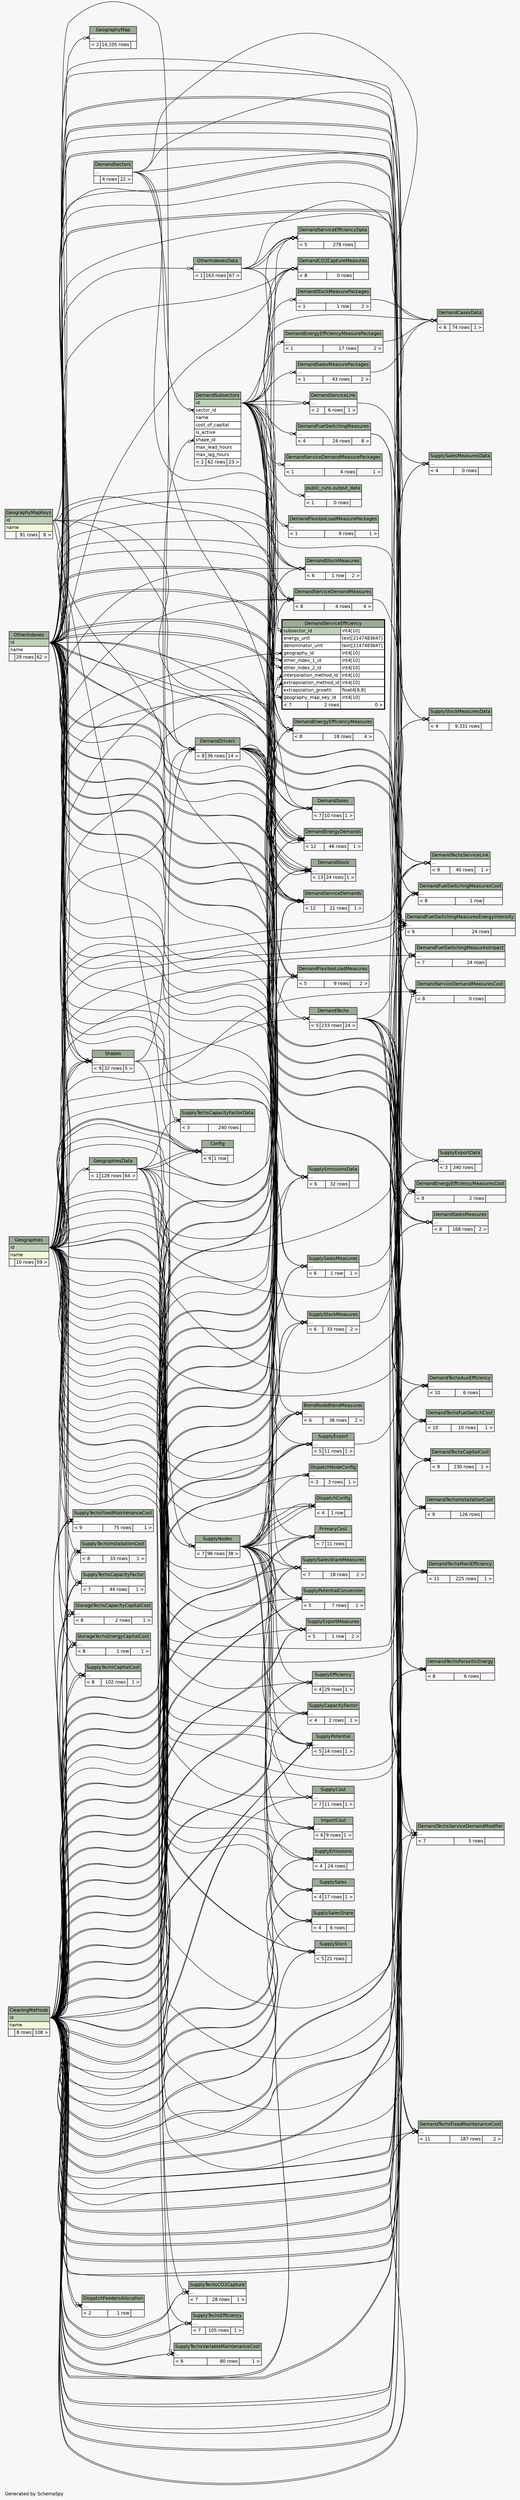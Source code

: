 // dot 2.38.0 on Windows 10 10.0
// SchemaSpy rev 590
digraph "twoDegreesRelationshipsDiagram" {
  graph [
    rankdir="RL"
    bgcolor="#f7f7f7"
    label="\nGenerated by SchemaSpy"
    labeljust="l"
    nodesep="0.18"
    ranksep="0.46"
    fontname="Helvetica"
    fontsize="11"
  ];
  node [
    fontname="Helvetica"
    fontsize="11"
    shape="plaintext"
  ];
  edge [
    arrowsize="0.8"
  ];
  "BlendNodeBlendMeasures":"elipses":w -> "SupplyNodes":"elipses":e [arrowhead=none dir=back arrowtail=crowodot];
  "BlendNodeBlendMeasures":"elipses":w -> "CleaningMethods":"id":e [arrowhead=none dir=back arrowtail=crowodot];
  "BlendNodeBlendMeasures":"elipses":w -> "Geographies":"id":e [arrowhead=none dir=back arrowtail=crowodot];
  "BlendNodeBlendMeasures":"elipses":w -> "CleaningMethods":"id":e [arrowhead=none dir=back arrowtail=crowodot];
  "BlendNodeBlendMeasures":"elipses":w -> "OtherIndexes":"id":e [arrowhead=none dir=back arrowtail=crowodot];
  "BlendNodeBlendMeasures":"elipses":w -> "SupplyNodes":"elipses":e [arrowhead=none dir=back arrowtail=crowodot];
  "Config":"elipses":w -> "GeographyMapKeys":"id":e [arrowhead=none dir=back arrowtail=crowodot];
  "Config":"elipses":w -> "Geographies":"id":e [arrowhead=none dir=back arrowtail=crowodot];
  "Config":"elipses":w -> "GeographiesData":"elipses":e [arrowhead=none dir=back arrowtail=crowodot];
  "Config":"elipses":w -> "Geographies":"id":e [arrowhead=none dir=back arrowtail=crowodot];
  "Config":"elipses":w -> "GeographiesData":"elipses":e [arrowhead=none dir=back arrowtail=crowodot];
  "Config":"elipses":w -> "Geographies":"id":e [arrowhead=none dir=back arrowtail=crowodot];
  "DemandCasesData":"elipses":w -> "DemandEnergyEfficiencyMeasurePackages":"elipses":e [arrowhead=none dir=back arrowtail=crowodot];
  "DemandCasesData":"elipses":w -> "DemandSalesMeasurePackages":"elipses":e [arrowhead=none dir=back arrowtail=crowodot];
  "DemandCasesData":"elipses":w -> "DemandSectors":"elipses":e [arrowhead=none dir=back arrowtail=crowodot];
  "DemandCasesData":"elipses":w -> "DemandStockMeasurePackages":"elipses":e [arrowhead=none dir=back arrowtail=crowodot];
  "DemandCasesData":"elipses":w -> "DemandSubsectors":"id":e [arrowhead=none dir=back arrowtail=crowodot];
  "DemandCO2CaptureMeasures":"elipses":w -> "CleaningMethods":"id":e [arrowhead=none dir=back arrowtail=crowodot];
  "DemandCO2CaptureMeasures":"elipses":w -> "Geographies":"id":e [arrowhead=none dir=back arrowtail=crowodot];
  "DemandCO2CaptureMeasures":"elipses":w -> "CleaningMethods":"id":e [arrowhead=none dir=back arrowtail=crowodot];
  "DemandCO2CaptureMeasures":"elipses":w -> "OtherIndexes":"id":e [arrowhead=none dir=back arrowtail=crowodot];
  "DemandCO2CaptureMeasures":"elipses":w -> "OtherIndexesData":"elipses":e [arrowhead=none dir=back arrowtail=crowodot];
  "DemandCO2CaptureMeasures":"elipses":w -> "DemandSubsectors":"id":e [arrowhead=none dir=back arrowtail=crowodot];
  "DemandDrivers":"elipses":w -> "CleaningMethods":"id":e [arrowhead=none dir=back arrowtail=crowodot];
  "DemandDrivers":"elipses":w -> "Geographies":"id":e [arrowhead=none dir=back arrowtail=crowodot];
  "DemandDrivers":"elipses":w -> "GeographyMapKeys":"id":e [arrowhead=none dir=back arrowtail=crowodot];
  "DemandDrivers":"elipses":w -> "CleaningMethods":"id":e [arrowhead=none dir=back arrowtail=crowodot];
  "DemandDrivers":"elipses":w -> "OtherIndexes":"id":e [arrowhead=none dir=back arrowtail=crowodot];
  "DemandDrivers":"elipses":w -> "OtherIndexes":"id":e [arrowhead=none dir=back arrowtail=crowodot];
  "DemandEnergyDemands":"elipses":w -> "DemandDrivers":"elipses":e [arrowhead=none dir=back arrowtail=crowodot];
  "DemandEnergyDemands":"elipses":w -> "DemandDrivers":"elipses":e [arrowhead=none dir=back arrowtail=crowodot];
  "DemandEnergyDemands":"elipses":w -> "DemandDrivers":"elipses":e [arrowhead=none dir=back arrowtail=crowodot];
  "DemandEnergyDemands":"elipses":w -> "DemandDrivers":"elipses":e [arrowhead=none dir=back arrowtail=crowodot];
  "DemandEnergyDemands":"elipses":w -> "CleaningMethods":"id":e [arrowhead=none dir=back arrowtail=crowodot];
  "DemandEnergyDemands":"elipses":w -> "Geographies":"id":e [arrowhead=none dir=back arrowtail=crowodot];
  "DemandEnergyDemands":"elipses":w -> "GeographyMapKeys":"id":e [arrowhead=none dir=back arrowtail=crowodot];
  "DemandEnergyDemands":"elipses":w -> "CleaningMethods":"id":e [arrowhead=none dir=back arrowtail=crowodot];
  "DemandEnergyDemands":"elipses":w -> "OtherIndexes":"id":e [arrowhead=none dir=back arrowtail=crowodot];
  "DemandEnergyDemands":"elipses":w -> "OtherIndexes":"id":e [arrowhead=none dir=back arrowtail=crowodot];
  "DemandEnergyDemands":"elipses":w -> "DemandSubsectors":"id":e [arrowhead=none dir=back arrowtail=teeodot];
  "DemandEnergyEfficiencyMeasurePackages":"elipses":w -> "DemandSubsectors":"id":e [arrowhead=none dir=back arrowtail=crowodot];
  "DemandEnergyEfficiencyMeasures":"elipses":w -> "CleaningMethods":"id":e [arrowhead=none dir=back arrowtail=crowodot];
  "DemandEnergyEfficiencyMeasures":"elipses":w -> "Geographies":"id":e [arrowhead=none dir=back arrowtail=crowodot];
  "DemandEnergyEfficiencyMeasures":"elipses":w -> "CleaningMethods":"id":e [arrowhead=none dir=back arrowtail=crowodot];
  "DemandEnergyEfficiencyMeasures":"elipses":w -> "OtherIndexes":"id":e [arrowhead=none dir=back arrowtail=crowodot];
  "DemandEnergyEfficiencyMeasures":"elipses":w -> "OtherIndexesData":"elipses":e [arrowhead=none dir=back arrowtail=crowodot];
  "DemandEnergyEfficiencyMeasures":"elipses":w -> "DemandSubsectors":"id":e [arrowhead=none dir=back arrowtail=crowodot];
  "DemandEnergyEfficiencyMeasuresCost":"elipses":w -> "CleaningMethods":"id":e [arrowhead=none dir=back arrowtail=crowodot];
  "DemandEnergyEfficiencyMeasuresCost":"elipses":w -> "Geographies":"id":e [arrowhead=none dir=back arrowtail=crowodot];
  "DemandEnergyEfficiencyMeasuresCost":"elipses":w -> "CleaningMethods":"id":e [arrowhead=none dir=back arrowtail=crowodot];
  "DemandEnergyEfficiencyMeasuresCost":"elipses":w -> "OtherIndexes":"id":e [arrowhead=none dir=back arrowtail=crowodot];
  "DemandEnergyEfficiencyMeasuresCost":"elipses":w -> "OtherIndexes":"id":e [arrowhead=none dir=back arrowtail=crowodot];
  "DemandEnergyEfficiencyMeasuresCost":"elipses":w -> "DemandEnergyEfficiencyMeasures":"elipses":e [arrowhead=none dir=back arrowtail=teeodot];
  "DemandFlexibleLoadMeasurePackages":"elipses":w -> "DemandSubsectors":"id":e [arrowhead=none dir=back arrowtail=crowodot];
  "DemandFlexibleLoadMeasures":"elipses":w -> "CleaningMethods":"id":e [arrowhead=none dir=back arrowtail=crowodot];
  "DemandFlexibleLoadMeasures":"elipses":w -> "Geographies":"id":e [arrowhead=none dir=back arrowtail=crowodot];
  "DemandFlexibleLoadMeasures":"elipses":w -> "CleaningMethods":"id":e [arrowhead=none dir=back arrowtail=crowodot];
  "DemandFlexibleLoadMeasures":"elipses":w -> "OtherIndexes":"id":e [arrowhead=none dir=back arrowtail=crowodot];
  "DemandFlexibleLoadMeasures":"elipses":w -> "DemandSubsectors":"id":e [arrowhead=none dir=back arrowtail=crowodot];
  "DemandFuelSwitchingMeasures":"elipses":w -> "DemandSubsectors":"id":e [arrowhead=none dir=back arrowtail=crowodot];
  "DemandFuelSwitchingMeasuresCost":"elipses":w -> "CleaningMethods":"id":e [arrowhead=none dir=back arrowtail=crowodot];
  "DemandFuelSwitchingMeasuresCost":"elipses":w -> "Geographies":"id":e [arrowhead=none dir=back arrowtail=crowodot];
  "DemandFuelSwitchingMeasuresCost":"elipses":w -> "CleaningMethods":"id":e [arrowhead=none dir=back arrowtail=crowodot];
  "DemandFuelSwitchingMeasuresCost":"elipses":w -> "OtherIndexes":"id":e [arrowhead=none dir=back arrowtail=crowodot];
  "DemandFuelSwitchingMeasuresCost":"elipses":w -> "OtherIndexes":"id":e [arrowhead=none dir=back arrowtail=crowodot];
  "DemandFuelSwitchingMeasuresCost":"elipses":w -> "DemandFuelSwitchingMeasures":"elipses":e [arrowhead=none dir=back arrowtail=teeodot];
  "DemandFuelSwitchingMeasuresEnergyIntensity":"elipses":w -> "CleaningMethods":"id":e [arrowhead=none dir=back arrowtail=crowodot];
  "DemandFuelSwitchingMeasuresEnergyIntensity":"elipses":w -> "Geographies":"id":e [arrowhead=none dir=back arrowtail=crowodot];
  "DemandFuelSwitchingMeasuresEnergyIntensity":"elipses":w -> "DemandFuelSwitchingMeasures":"elipses":e [arrowhead=none dir=back arrowtail=teeodot];
  "DemandFuelSwitchingMeasuresEnergyIntensity":"elipses":w -> "CleaningMethods":"id":e [arrowhead=none dir=back arrowtail=crowodot];
  "DemandFuelSwitchingMeasuresEnergyIntensity":"elipses":w -> "OtherIndexes":"id":e [arrowhead=none dir=back arrowtail=crowodot];
  "DemandFuelSwitchingMeasuresEnergyIntensity":"elipses":w -> "OtherIndexesData":"elipses":e [arrowhead=none dir=back arrowtail=crowodot];
  "DemandFuelSwitchingMeasuresImpact":"elipses":w -> "CleaningMethods":"id":e [arrowhead=none dir=back arrowtail=crowodot];
  "DemandFuelSwitchingMeasuresImpact":"elipses":w -> "Geographies":"id":e [arrowhead=none dir=back arrowtail=crowodot];
  "DemandFuelSwitchingMeasuresImpact":"elipses":w -> "CleaningMethods":"id":e [arrowhead=none dir=back arrowtail=crowodot];
  "DemandFuelSwitchingMeasuresImpact":"elipses":w -> "OtherIndexes":"id":e [arrowhead=none dir=back arrowtail=crowodot];
  "DemandFuelSwitchingMeasuresImpact":"elipses":w -> "OtherIndexes":"id":e [arrowhead=none dir=back arrowtail=crowodot];
  "DemandFuelSwitchingMeasuresImpact":"elipses":w -> "DemandFuelSwitchingMeasures":"elipses":e [arrowhead=none dir=back arrowtail=crowodot];
  "DemandSales":"elipses":w -> "CleaningMethods":"id":e [arrowhead=none dir=back arrowtail=crowodot];
  "DemandSales":"elipses":w -> "Geographies":"id":e [arrowhead=none dir=back arrowtail=crowodot];
  "DemandSales":"elipses":w -> "CleaningMethods":"id":e [arrowhead=none dir=back arrowtail=crowodot];
  "DemandSales":"elipses":w -> "OtherIndexes":"id":e [arrowhead=none dir=back arrowtail=crowodot];
  "DemandSales":"elipses":w -> "OtherIndexes":"id":e [arrowhead=none dir=back arrowtail=crowodot];
  "DemandSales":"elipses":w -> "DemandSubsectors":"id":e [arrowhead=none dir=back arrowtail=teeodot];
  "DemandSalesMeasurePackages":"elipses":w -> "DemandSubsectors":"id":e [arrowhead=none dir=back arrowtail=crowodot];
  "DemandSalesMeasures":"elipses":w -> "DemandTechs":"elipses":e [arrowhead=none dir=back arrowtail=crowodot];
  "DemandSalesMeasures":"elipses":w -> "CleaningMethods":"id":e [arrowhead=none dir=back arrowtail=crowodot];
  "DemandSalesMeasures":"elipses":w -> "Geographies":"id":e [arrowhead=none dir=back arrowtail=crowodot];
  "DemandSalesMeasures":"elipses":w -> "CleaningMethods":"id":e [arrowhead=none dir=back arrowtail=crowodot];
  "DemandSalesMeasures":"elipses":w -> "OtherIndexes":"id":e [arrowhead=none dir=back arrowtail=crowodot];
  "DemandSalesMeasures":"elipses":w -> "DemandTechs":"elipses":e [arrowhead=none dir=back arrowtail=crowodot];
  "DemandSalesMeasures":"elipses":w -> "DemandSubsectors":"id":e [arrowhead=none dir=back arrowtail=crowodot];
  "DemandServiceDemandMeasurePackages":"elipses":w -> "DemandSubsectors":"id":e [arrowhead=none dir=back arrowtail=crowodot];
  "DemandServiceDemandMeasures":"elipses":w -> "CleaningMethods":"id":e [arrowhead=none dir=back arrowtail=crowodot];
  "DemandServiceDemandMeasures":"elipses":w -> "Geographies":"id":e [arrowhead=none dir=back arrowtail=crowodot];
  "DemandServiceDemandMeasures":"elipses":w -> "CleaningMethods":"id":e [arrowhead=none dir=back arrowtail=crowodot];
  "DemandServiceDemandMeasures":"elipses":w -> "OtherIndexes":"id":e [arrowhead=none dir=back arrowtail=crowodot];
  "DemandServiceDemandMeasures":"elipses":w -> "OtherIndexesData":"elipses":e [arrowhead=none dir=back arrowtail=crowodot];
  "DemandServiceDemandMeasures":"elipses":w -> "DemandSubsectors":"id":e [arrowhead=none dir=back arrowtail=crowodot];
  "DemandServiceDemandMeasuresCost":"elipses":w -> "CleaningMethods":"id":e [arrowhead=none dir=back arrowtail=crowodot];
  "DemandServiceDemandMeasuresCost":"elipses":w -> "Geographies":"id":e [arrowhead=none dir=back arrowtail=crowodot];
  "DemandServiceDemandMeasuresCost":"elipses":w -> "CleaningMethods":"id":e [arrowhead=none dir=back arrowtail=crowodot];
  "DemandServiceDemandMeasuresCost":"elipses":w -> "OtherIndexes":"id":e [arrowhead=none dir=back arrowtail=crowodot];
  "DemandServiceDemandMeasuresCost":"elipses":w -> "OtherIndexes":"id":e [arrowhead=none dir=back arrowtail=crowodot];
  "DemandServiceDemandMeasuresCost":"elipses":w -> "DemandServiceDemandMeasures":"elipses":e [arrowhead=none dir=back arrowtail=teeodot];
  "DemandServiceDemands":"elipses":w -> "DemandDrivers":"elipses":e [arrowhead=none dir=back arrowtail=crowodot];
  "DemandServiceDemands":"elipses":w -> "DemandDrivers":"elipses":e [arrowhead=none dir=back arrowtail=crowodot];
  "DemandServiceDemands":"elipses":w -> "DemandDrivers":"elipses":e [arrowhead=none dir=back arrowtail=crowodot];
  "DemandServiceDemands":"elipses":w -> "DemandDrivers":"elipses":e [arrowhead=none dir=back arrowtail=crowodot];
  "DemandServiceDemands":"elipses":w -> "CleaningMethods":"id":e [arrowhead=none dir=back arrowtail=crowodot];
  "DemandServiceDemands":"elipses":w -> "Geographies":"id":e [arrowhead=none dir=back arrowtail=crowodot];
  "DemandServiceDemands":"elipses":w -> "GeographyMapKeys":"id":e [arrowhead=none dir=back arrowtail=crowodot];
  "DemandServiceDemands":"elipses":w -> "CleaningMethods":"id":e [arrowhead=none dir=back arrowtail=crowodot];
  "DemandServiceDemands":"elipses":w -> "OtherIndexes":"id":e [arrowhead=none dir=back arrowtail=crowodot];
  "DemandServiceDemands":"elipses":w -> "OtherIndexes":"id":e [arrowhead=none dir=back arrowtail=crowodot];
  "DemandServiceDemands":"elipses":w -> "DemandSubsectors":"id":e [arrowhead=none dir=back arrowtail=teeodot];
  "DemandServiceEfficiency":"extrapolation_method_id":w -> "CleaningMethods":"id":e [arrowhead=none dir=back arrowtail=crowodot];
  "DemandServiceEfficiency":"geography_id":w -> "Geographies":"id":e [arrowhead=none dir=back arrowtail=crowodot];
  "DemandServiceEfficiency":"geography_map_key_id":w -> "GeographyMapKeys":"id":e [arrowhead=none dir=back arrowtail=crowodot];
  "DemandServiceEfficiency":"interpolation_method_id":w -> "CleaningMethods":"id":e [arrowhead=none dir=back arrowtail=crowodot];
  "DemandServiceEfficiency":"other_index_1_id":w -> "OtherIndexes":"id":e [arrowhead=none dir=back arrowtail=crowodot];
  "DemandServiceEfficiency":"other_index_2_id":w -> "OtherIndexes":"id":e [arrowhead=none dir=back arrowtail=crowodot];
  "DemandServiceEfficiency":"subsector_id":w -> "DemandSubsectors":"id":e [arrowhead=none dir=back arrowtail=teeodot];
  "DemandServiceEfficiencyData":"elipses":w -> "GeographiesData":"elipses":e [arrowhead=none dir=back arrowtail=crowodot];
  "DemandServiceEfficiencyData":"elipses":w -> "OtherIndexesData":"elipses":e [arrowhead=none dir=back arrowtail=crowodot];
  "DemandServiceEfficiencyData":"elipses":w -> "OtherIndexesData":"elipses":e [arrowhead=none dir=back arrowtail=crowodot];
  "DemandServiceEfficiencyData":"elipses":w -> "DemandSubsectors":"id":e [arrowhead=none dir=back arrowtail=crowodot];
  "DemandServiceLink":"elipses":w -> "DemandSubsectors":"id":e [arrowhead=none dir=back arrowtail=crowodot];
  "DemandServiceLink":"elipses":w -> "DemandSubsectors":"id":e [arrowhead=none dir=back arrowtail=crowodot];
  "DemandStock":"elipses":w -> "DemandDrivers":"elipses":e [arrowhead=none dir=back arrowtail=crowodot];
  "DemandStock":"elipses":w -> "DemandDrivers":"elipses":e [arrowhead=none dir=back arrowtail=crowodot];
  "DemandStock":"elipses":w -> "DemandDrivers":"elipses":e [arrowhead=none dir=back arrowtail=crowodot];
  "DemandStock":"elipses":w -> "DemandDrivers":"elipses":e [arrowhead=none dir=back arrowtail=crowodot];
  "DemandStock":"elipses":w -> "CleaningMethods":"id":e [arrowhead=none dir=back arrowtail=crowodot];
  "DemandStock":"elipses":w -> "Geographies":"id":e [arrowhead=none dir=back arrowtail=crowodot];
  "DemandStock":"elipses":w -> "GeographyMapKeys":"id":e [arrowhead=none dir=back arrowtail=crowodot];
  "DemandStock":"elipses":w -> "CleaningMethods":"id":e [arrowhead=none dir=back arrowtail=crowodot];
  "DemandStock":"elipses":w -> "OtherIndexes":"id":e [arrowhead=none dir=back arrowtail=crowodot];
  "DemandStock":"elipses":w -> "OtherIndexes":"id":e [arrowhead=none dir=back arrowtail=crowodot];
  "DemandStock":"elipses":w -> "DemandSubsectors":"id":e [arrowhead=none dir=back arrowtail=teeodot];
  "DemandStockMeasurePackages":"elipses":w -> "DemandSubsectors":"id":e [arrowhead=none dir=back arrowtail=crowodot];
  "DemandStockMeasures":"elipses":w -> "DemandSectors":"elipses":e [arrowhead=none dir=back arrowtail=crowodot];
  "DemandStockMeasures":"elipses":w -> "CleaningMethods":"id":e [arrowhead=none dir=back arrowtail=crowodot];
  "DemandStockMeasures":"elipses":w -> "Geographies":"id":e [arrowhead=none dir=back arrowtail=crowodot];
  "DemandStockMeasures":"elipses":w -> "CleaningMethods":"id":e [arrowhead=none dir=back arrowtail=crowodot];
  "DemandStockMeasures":"elipses":w -> "OtherIndexes":"id":e [arrowhead=none dir=back arrowtail=crowodot];
  "DemandStockMeasures":"elipses":w -> "DemandSubsectors":"id":e [arrowhead=none dir=back arrowtail=crowodot];
  "DemandSubsectors":"sector_id":w -> "DemandSectors":"elipses":e [arrowhead=none dir=back arrowtail=crowodot];
  "DemandSubsectors":"shape_id":w -> "Shapes":"elipses":e [arrowhead=none dir=back arrowtail=crowodot];
  "DemandTechs":"elipses":w -> "Shapes":"elipses":e [arrowhead=none dir=back arrowtail=crowodot];
  "DemandTechs":"elipses":w -> "DemandSubsectors":"id":e [arrowhead=none dir=back arrowtail=crowodot];
  "DemandTechsAuxEfficiency":"elipses":w -> "DemandTechs":"elipses":e [arrowhead=none dir=back arrowtail=teeodot];
  "DemandTechsAuxEfficiency":"elipses":w -> "CleaningMethods":"id":e [arrowhead=none dir=back arrowtail=crowodot];
  "DemandTechsAuxEfficiency":"elipses":w -> "Geographies":"id":e [arrowhead=none dir=back arrowtail=crowodot];
  "DemandTechsAuxEfficiency":"elipses":w -> "CleaningMethods":"id":e [arrowhead=none dir=back arrowtail=crowodot];
  "DemandTechsAuxEfficiency":"elipses":w -> "OtherIndexes":"id":e [arrowhead=none dir=back arrowtail=crowodot];
  "DemandTechsAuxEfficiency":"elipses":w -> "OtherIndexes":"id":e [arrowhead=none dir=back arrowtail=crowodot];
  "DemandTechsCapitalCost":"elipses":w -> "DemandTechs":"elipses":e [arrowhead=none dir=back arrowtail=teeodot];
  "DemandTechsCapitalCost":"elipses":w -> "CleaningMethods":"id":e [arrowhead=none dir=back arrowtail=crowodot];
  "DemandTechsCapitalCost":"elipses":w -> "Geographies":"id":e [arrowhead=none dir=back arrowtail=crowodot];
  "DemandTechsCapitalCost":"elipses":w -> "CleaningMethods":"id":e [arrowhead=none dir=back arrowtail=crowodot];
  "DemandTechsCapitalCost":"elipses":w -> "OtherIndexes":"id":e [arrowhead=none dir=back arrowtail=crowodot];
  "DemandTechsCapitalCost":"elipses":w -> "OtherIndexes":"id":e [arrowhead=none dir=back arrowtail=crowodot];
  "DemandTechsFixedMaintenanceCost":"elipses":w -> "DemandTechs":"elipses":e [arrowhead=none dir=back arrowtail=teeodot];
  "DemandTechsFixedMaintenanceCost":"elipses":w -> "CleaningMethods":"id":e [arrowhead=none dir=back arrowtail=crowodot];
  "DemandTechsFixedMaintenanceCost":"elipses":w -> "Geographies":"id":e [arrowhead=none dir=back arrowtail=crowodot];
  "DemandTechsFixedMaintenanceCost":"elipses":w -> "CleaningMethods":"id":e [arrowhead=none dir=back arrowtail=crowodot];
  "DemandTechsFixedMaintenanceCost":"elipses":w -> "OtherIndexes":"id":e [arrowhead=none dir=back arrowtail=crowodot];
  "DemandTechsFixedMaintenanceCost":"elipses":w -> "OtherIndexes":"id":e [arrowhead=none dir=back arrowtail=crowodot];
  "DemandTechsFuelSwitchCost":"elipses":w -> "DemandTechs":"elipses":e [arrowhead=none dir=back arrowtail=teeodot];
  "DemandTechsFuelSwitchCost":"elipses":w -> "CleaningMethods":"id":e [arrowhead=none dir=back arrowtail=crowodot];
  "DemandTechsFuelSwitchCost":"elipses":w -> "Geographies":"id":e [arrowhead=none dir=back arrowtail=crowodot];
  "DemandTechsFuelSwitchCost":"elipses":w -> "CleaningMethods":"id":e [arrowhead=none dir=back arrowtail=crowodot];
  "DemandTechsFuelSwitchCost":"elipses":w -> "OtherIndexes":"id":e [arrowhead=none dir=back arrowtail=crowodot];
  "DemandTechsFuelSwitchCost":"elipses":w -> "OtherIndexes":"id":e [arrowhead=none dir=back arrowtail=crowodot];
  "DemandTechsInstallationCost":"elipses":w -> "DemandTechs":"elipses":e [arrowhead=none dir=back arrowtail=teeodot];
  "DemandTechsInstallationCost":"elipses":w -> "CleaningMethods":"id":e [arrowhead=none dir=back arrowtail=crowodot];
  "DemandTechsInstallationCost":"elipses":w -> "Geographies":"id":e [arrowhead=none dir=back arrowtail=crowodot];
  "DemandTechsInstallationCost":"elipses":w -> "CleaningMethods":"id":e [arrowhead=none dir=back arrowtail=crowodot];
  "DemandTechsInstallationCost":"elipses":w -> "OtherIndexes":"id":e [arrowhead=none dir=back arrowtail=crowodot];
  "DemandTechsInstallationCost":"elipses":w -> "OtherIndexes":"id":e [arrowhead=none dir=back arrowtail=crowodot];
  "DemandTechsMainEfficiency":"elipses":w -> "DemandTechs":"elipses":e [arrowhead=none dir=back arrowtail=teeodot];
  "DemandTechsMainEfficiency":"elipses":w -> "CleaningMethods":"id":e [arrowhead=none dir=back arrowtail=crowodot];
  "DemandTechsMainEfficiency":"elipses":w -> "Geographies":"id":e [arrowhead=none dir=back arrowtail=crowodot];
  "DemandTechsMainEfficiency":"elipses":w -> "CleaningMethods":"id":e [arrowhead=none dir=back arrowtail=crowodot];
  "DemandTechsMainEfficiency":"elipses":w -> "OtherIndexes":"id":e [arrowhead=none dir=back arrowtail=crowodot];
  "DemandTechsMainEfficiency":"elipses":w -> "OtherIndexes":"id":e [arrowhead=none dir=back arrowtail=crowodot];
  "DemandTechsParasiticEnergy":"elipses":w -> "DemandTechs":"elipses":e [arrowhead=none dir=back arrowtail=teeodot];
  "DemandTechsParasiticEnergy":"elipses":w -> "CleaningMethods":"id":e [arrowhead=none dir=back arrowtail=crowodot];
  "DemandTechsParasiticEnergy":"elipses":w -> "Geographies":"id":e [arrowhead=none dir=back arrowtail=crowodot];
  "DemandTechsParasiticEnergy":"elipses":w -> "CleaningMethods":"id":e [arrowhead=none dir=back arrowtail=crowodot];
  "DemandTechsParasiticEnergy":"elipses":w -> "OtherIndexes":"id":e [arrowhead=none dir=back arrowtail=crowodot];
  "DemandTechsParasiticEnergy":"elipses":w -> "OtherIndexes":"id":e [arrowhead=none dir=back arrowtail=crowodot];
  "DemandTechsServiceDemandModifier":"elipses":w -> "DemandTechs":"elipses":e [arrowhead=none dir=back arrowtail=teeodot];
  "DemandTechsServiceDemandModifier":"elipses":w -> "CleaningMethods":"id":e [arrowhead=none dir=back arrowtail=crowodot];
  "DemandTechsServiceDemandModifier":"elipses":w -> "Geographies":"id":e [arrowhead=none dir=back arrowtail=crowodot];
  "DemandTechsServiceDemandModifier":"elipses":w -> "CleaningMethods":"id":e [arrowhead=none dir=back arrowtail=crowodot];
  "DemandTechsServiceDemandModifier":"elipses":w -> "OtherIndexes":"id":e [arrowhead=none dir=back arrowtail=crowodot];
  "DemandTechsServiceDemandModifier":"elipses":w -> "OtherIndexes":"id":e [arrowhead=none dir=back arrowtail=crowodot];
  "DemandTechsServiceLink":"elipses":w -> "DemandTechs":"elipses":e [arrowhead=none dir=back arrowtail=crowodot];
  "DemandTechsServiceLink":"elipses":w -> "CleaningMethods":"id":e [arrowhead=none dir=back arrowtail=crowodot];
  "DemandTechsServiceLink":"elipses":w -> "Geographies":"id":e [arrowhead=none dir=back arrowtail=crowodot];
  "DemandTechsServiceLink":"elipses":w -> "CleaningMethods":"id":e [arrowhead=none dir=back arrowtail=crowodot];
  "DemandTechsServiceLink":"elipses":w -> "OtherIndexes":"id":e [arrowhead=none dir=back arrowtail=crowodot];
  "DemandTechsServiceLink":"elipses":w -> "OtherIndexes":"id":e [arrowhead=none dir=back arrowtail=crowodot];
  "DemandTechsServiceLink":"elipses":w -> "DemandServiceLink":"elipses":e [arrowhead=none dir=back arrowtail=crowodot];
  "DispatchConfig":"elipses":w -> "SupplyNodes":"elipses":e [arrowhead=none dir=back arrowtail=crowodot];
  "DispatchConfig":"elipses":w -> "Geographies":"id":e [arrowhead=none dir=back arrowtail=crowodot];
  "DispatchConfig":"elipses":w -> "SupplyNodes":"elipses":e [arrowhead=none dir=back arrowtail=crowodot];
  "DispatchConfig":"elipses":w -> "SupplyNodes":"elipses":e [arrowhead=none dir=back arrowtail=crowodot];
  "DispatchFeedersAllocation":"elipses":w -> "CleaningMethods":"id":e [arrowhead=none dir=back arrowtail=crowodot];
  "DispatchFeedersAllocation":"elipses":w -> "CleaningMethods":"id":e [arrowhead=none dir=back arrowtail=crowodot];
  "DispatchNodeConfig":"elipses":w -> "Geographies":"id":e [arrowhead=none dir=back arrowtail=crowodot];
  "DispatchNodeConfig":"elipses":w -> "SupplyNodes":"elipses":e [arrowhead=none dir=back arrowtail=teeodot];
  "GeographiesData":"elipses":w -> "Geographies":"id":e [arrowhead=none dir=back arrowtail=crowodot];
  "GeographyMap":"elipses":w -> "GeographyMapKeys":"id":e [arrowhead=none dir=back arrowtail=crowodot];
  "ImportCost":"elipses":w -> "CleaningMethods":"id":e [arrowhead=none dir=back arrowtail=crowodot];
  "ImportCost":"elipses":w -> "Geographies":"id":e [arrowhead=none dir=back arrowtail=crowodot];
  "ImportCost":"elipses":w -> "SupplyNodes":"elipses":e [arrowhead=none dir=back arrowtail=teeodot];
  "ImportCost":"elipses":w -> "CleaningMethods":"id":e [arrowhead=none dir=back arrowtail=crowodot];
  "OtherIndexesData":"elipses":w -> "OtherIndexes":"id":e [arrowhead=none dir=back arrowtail=crowodot];
  "public_runs.output_data":"elipses":w -> "DemandSubsectors":"id":e [arrowhead=none dir=back arrowtail=crowodot];
  "PrimaryCost":"elipses":w -> "CleaningMethods":"id":e [arrowhead=none dir=back arrowtail=crowodot];
  "PrimaryCost":"elipses":w -> "Geographies":"id":e [arrowhead=none dir=back arrowtail=crowodot];
  "PrimaryCost":"elipses":w -> "CleaningMethods":"id":e [arrowhead=none dir=back arrowtail=crowodot];
  "PrimaryCost":"elipses":w -> "OtherIndexes":"id":e [arrowhead=none dir=back arrowtail=crowodot];
  "PrimaryCost":"elipses":w -> "SupplyNodes":"elipses":e [arrowhead=none dir=back arrowtail=teeodot];
  "Shapes":"elipses":w -> "CleaningMethods":"id":e [arrowhead=none dir=back arrowtail=crowodot];
  "Shapes":"elipses":w -> "Geographies":"id":e [arrowhead=none dir=back arrowtail=crowodot];
  "Shapes":"elipses":w -> "GeographyMapKeys":"id":e [arrowhead=none dir=back arrowtail=crowodot];
  "Shapes":"elipses":w -> "CleaningMethods":"id":e [arrowhead=none dir=back arrowtail=crowodot];
  "Shapes":"elipses":w -> "OtherIndexes":"id":e [arrowhead=none dir=back arrowtail=crowodot];
  "Shapes":"elipses":w -> "OtherIndexes":"id":e [arrowhead=none dir=back arrowtail=crowodot];
  "StorageTechsCapacityCapitalCost":"elipses":w -> "CleaningMethods":"id":e [arrowhead=none dir=back arrowtail=crowodot];
  "StorageTechsCapacityCapitalCost":"elipses":w -> "Geographies":"id":e [arrowhead=none dir=back arrowtail=crowodot];
  "StorageTechsCapacityCapitalCost":"elipses":w -> "CleaningMethods":"id":e [arrowhead=none dir=back arrowtail=crowodot];
  "StorageTechsEnergyCapitalCost":"elipses":w -> "CleaningMethods":"id":e [arrowhead=none dir=back arrowtail=crowodot];
  "StorageTechsEnergyCapitalCost":"elipses":w -> "Geographies":"id":e [arrowhead=none dir=back arrowtail=crowodot];
  "StorageTechsEnergyCapitalCost":"elipses":w -> "CleaningMethods":"id":e [arrowhead=none dir=back arrowtail=crowodot];
  "SupplyCapacityFactor":"elipses":w -> "CleaningMethods":"id":e [arrowhead=none dir=back arrowtail=crowodot];
  "SupplyCapacityFactor":"elipses":w -> "Geographies":"id":e [arrowhead=none dir=back arrowtail=crowodot];
  "SupplyCapacityFactor":"elipses":w -> "CleaningMethods":"id":e [arrowhead=none dir=back arrowtail=crowodot];
  "SupplyCapacityFactor":"elipses":w -> "SupplyNodes":"elipses":e [arrowhead=none dir=back arrowtail=teeodot];
  "SupplyCost":"elipses":w -> "CleaningMethods":"id":e [arrowhead=none dir=back arrowtail=crowodot];
  "SupplyCost":"elipses":w -> "Geographies":"id":e [arrowhead=none dir=back arrowtail=crowodot];
  "SupplyCost":"elipses":w -> "CleaningMethods":"id":e [arrowhead=none dir=back arrowtail=crowodot];
  "SupplyCost":"elipses":w -> "SupplyNodes":"elipses":e [arrowhead=none dir=back arrowtail=crowodot];
  "SupplyEfficiency":"elipses":w -> "CleaningMethods":"id":e [arrowhead=none dir=back arrowtail=crowodot];
  "SupplyEfficiency":"elipses":w -> "Geographies":"id":e [arrowhead=none dir=back arrowtail=crowodot];
  "SupplyEfficiency":"elipses":w -> "SupplyNodes":"elipses":e [arrowhead=none dir=back arrowtail=teeodot];
  "SupplyEfficiency":"elipses":w -> "CleaningMethods":"id":e [arrowhead=none dir=back arrowtail=crowodot];
  "SupplyEmissions":"elipses":w -> "CleaningMethods":"id":e [arrowhead=none dir=back arrowtail=crowodot];
  "SupplyEmissions":"elipses":w -> "Geographies":"id":e [arrowhead=none dir=back arrowtail=crowodot];
  "SupplyEmissions":"elipses":w -> "CleaningMethods":"id":e [arrowhead=none dir=back arrowtail=crowodot];
  "SupplyEmissions":"elipses":w -> "SupplyNodes":"elipses":e [arrowhead=none dir=back arrowtail=teeodot];
  "SupplyEmissionsData":"elipses":w -> "DemandSectors":"elipses":e [arrowhead=none dir=back arrowtail=crowodot];
  "SupplyEmissionsData":"elipses":w -> "GeographiesData":"elipses":e [arrowhead=none dir=back arrowtail=crowodot];
  "SupplyEmissionsData":"elipses":w -> "OtherIndexes":"id":e [arrowhead=none dir=back arrowtail=crowodot];
  "SupplyEmissionsData":"elipses":w -> "SupplyNodes":"elipses":e [arrowhead=none dir=back arrowtail=crowodot];
  "SupplyExport":"elipses":w -> "CleaningMethods":"id":e [arrowhead=none dir=back arrowtail=crowodot];
  "SupplyExport":"elipses":w -> "Geographies":"id":e [arrowhead=none dir=back arrowtail=crowodot];
  "SupplyExport":"elipses":w -> "CleaningMethods":"id":e [arrowhead=none dir=back arrowtail=crowodot];
  "SupplyExport":"elipses":w -> "OtherIndexes":"id":e [arrowhead=none dir=back arrowtail=crowodot];
  "SupplyExport":"elipses":w -> "SupplyNodes":"elipses":e [arrowhead=none dir=back arrowtail=teeodot];
  "SupplyExportData":"elipses":w -> "GeographiesData":"elipses":e [arrowhead=none dir=back arrowtail=crowodot];
  "SupplyExportData":"elipses":w -> "OtherIndexes":"id":e [arrowhead=none dir=back arrowtail=crowodot];
  "SupplyExportData":"elipses":w -> "SupplyExport":"elipses":e [arrowhead=none dir=back arrowtail=crowodot];
  "SupplyExportMeasures":"elipses":w -> "CleaningMethods":"id":e [arrowhead=none dir=back arrowtail=crowodot];
  "SupplyExportMeasures":"elipses":w -> "Geographies":"id":e [arrowhead=none dir=back arrowtail=crowodot];
  "SupplyExportMeasures":"elipses":w -> "CleaningMethods":"id":e [arrowhead=none dir=back arrowtail=crowodot];
  "SupplyExportMeasures":"elipses":w -> "OtherIndexes":"id":e [arrowhead=none dir=back arrowtail=crowodot];
  "SupplyExportMeasures":"elipses":w -> "SupplyNodes":"elipses":e [arrowhead=none dir=back arrowtail=crowodot];
  "SupplyNodes":"elipses":w -> "Geographies":"id":e [arrowhead=none dir=back arrowtail=crowodot];
  "SupplyNodes":"elipses":w -> "Shapes":"elipses":e [arrowhead=none dir=back arrowtail=crowodot];
  "SupplyNodes":"elipses":w -> "Geographies":"id":e [arrowhead=none dir=back arrowtail=crowodot];
  "SupplyPotential":"elipses":w -> "CleaningMethods":"id":e [arrowhead=none dir=back arrowtail=crowodot];
  "SupplyPotential":"elipses":w -> "Geographies":"id":e [arrowhead=none dir=back arrowtail=crowodot];
  "SupplyPotential":"elipses":w -> "CleaningMethods":"id":e [arrowhead=none dir=back arrowtail=crowodot];
  "SupplyPotential":"elipses":w -> "OtherIndexes":"id":e [arrowhead=none dir=back arrowtail=crowodot];
  "SupplyPotential":"elipses":w -> "SupplyNodes":"elipses":e [arrowhead=none dir=back arrowtail=teeodot];
  "SupplyPotentialConversion":"elipses":w -> "CleaningMethods":"id":e [arrowhead=none dir=back arrowtail=crowodot];
  "SupplyPotentialConversion":"elipses":w -> "Geographies":"id":e [arrowhead=none dir=back arrowtail=crowodot];
  "SupplyPotentialConversion":"elipses":w -> "CleaningMethods":"id":e [arrowhead=none dir=back arrowtail=crowodot];
  "SupplyPotentialConversion":"elipses":w -> "OtherIndexes":"id":e [arrowhead=none dir=back arrowtail=crowodot];
  "SupplyPotentialConversion":"elipses":w -> "SupplyNodes":"elipses":e [arrowhead=none dir=back arrowtail=teeodot];
  "SupplySales":"elipses":w -> "CleaningMethods":"id":e [arrowhead=none dir=back arrowtail=crowodot];
  "SupplySales":"elipses":w -> "Geographies":"id":e [arrowhead=none dir=back arrowtail=crowodot];
  "SupplySales":"elipses":w -> "CleaningMethods":"id":e [arrowhead=none dir=back arrowtail=crowodot];
  "SupplySales":"elipses":w -> "SupplyNodes":"elipses":e [arrowhead=none dir=back arrowtail=teeodot];
  "SupplySalesMeasures":"elipses":w -> "CleaningMethods":"id":e [arrowhead=none dir=back arrowtail=crowodot];
  "SupplySalesMeasures":"elipses":w -> "Geographies":"id":e [arrowhead=none dir=back arrowtail=crowodot];
  "SupplySalesMeasures":"elipses":w -> "CleaningMethods":"id":e [arrowhead=none dir=back arrowtail=crowodot];
  "SupplySalesMeasures":"elipses":w -> "OtherIndexes":"id":e [arrowhead=none dir=back arrowtail=crowodot];
  "SupplySalesMeasures":"elipses":w -> "SupplyNodes":"elipses":e [arrowhead=none dir=back arrowtail=crowodot];
  "SupplySalesMeasuresData":"elipses":w -> "DemandSectors":"elipses":e [arrowhead=none dir=back arrowtail=crowodot];
  "SupplySalesMeasuresData":"elipses":w -> "GeographiesData":"elipses":e [arrowhead=none dir=back arrowtail=crowodot];
  "SupplySalesMeasuresData":"elipses":w -> "OtherIndexes":"id":e [arrowhead=none dir=back arrowtail=crowodot];
  "SupplySalesMeasuresData":"elipses":w -> "SupplySalesMeasures":"elipses":e [arrowhead=none dir=back arrowtail=crowodot];
  "SupplySalesShare":"elipses":w -> "CleaningMethods":"id":e [arrowhead=none dir=back arrowtail=crowodot];
  "SupplySalesShare":"elipses":w -> "Geographies":"id":e [arrowhead=none dir=back arrowtail=crowodot];
  "SupplySalesShare":"elipses":w -> "CleaningMethods":"id":e [arrowhead=none dir=back arrowtail=crowodot];
  "SupplySalesShare":"elipses":w -> "SupplyNodes":"elipses":e [arrowhead=none dir=back arrowtail=teeodot];
  "SupplySalesShareMeasures":"elipses":w -> "CleaningMethods":"id":e [arrowhead=none dir=back arrowtail=crowodot];
  "SupplySalesShareMeasures":"elipses":w -> "Geographies":"id":e [arrowhead=none dir=back arrowtail=crowodot];
  "SupplySalesShareMeasures":"elipses":w -> "CleaningMethods":"id":e [arrowhead=none dir=back arrowtail=crowodot];
  "SupplySalesShareMeasures":"elipses":w -> "OtherIndexes":"id":e [arrowhead=none dir=back arrowtail=crowodot];
  "SupplySalesShareMeasures":"elipses":w -> "SupplyNodes":"elipses":e [arrowhead=none dir=back arrowtail=crowodot];
  "SupplyStock":"elipses":w -> "CleaningMethods":"id":e [arrowhead=none dir=back arrowtail=crowodot];
  "SupplyStock":"elipses":w -> "Geographies":"id":e [arrowhead=none dir=back arrowtail=crowodot];
  "SupplyStock":"elipses":w -> "Geographies":"id":e [arrowhead=none dir=back arrowtail=crowodot];
  "SupplyStock":"elipses":w -> "CleaningMethods":"id":e [arrowhead=none dir=back arrowtail=crowodot];
  "SupplyStock":"elipses":w -> "SupplyNodes":"elipses":e [arrowhead=none dir=back arrowtail=teeodot];
  "SupplyStockMeasures":"elipses":w -> "CleaningMethods":"id":e [arrowhead=none dir=back arrowtail=crowodot];
  "SupplyStockMeasures":"elipses":w -> "Geographies":"id":e [arrowhead=none dir=back arrowtail=crowodot];
  "SupplyStockMeasures":"elipses":w -> "CleaningMethods":"id":e [arrowhead=none dir=back arrowtail=crowodot];
  "SupplyStockMeasures":"elipses":w -> "OtherIndexes":"id":e [arrowhead=none dir=back arrowtail=crowodot];
  "SupplyStockMeasures":"elipses":w -> "SupplyNodes":"elipses":e [arrowhead=none dir=back arrowtail=crowodot];
  "SupplyStockMeasuresData":"elipses":w -> "DemandSectors":"elipses":e [arrowhead=none dir=back arrowtail=crowodot];
  "SupplyStockMeasuresData":"elipses":w -> "GeographiesData":"elipses":e [arrowhead=none dir=back arrowtail=crowodot];
  "SupplyStockMeasuresData":"elipses":w -> "OtherIndexes":"id":e [arrowhead=none dir=back arrowtail=crowodot];
  "SupplyStockMeasuresData":"elipses":w -> "SupplyStockMeasures":"elipses":e [arrowhead=none dir=back arrowtail=crowodot];
  "SupplyTechsCapacityFactor":"elipses":w -> "CleaningMethods":"id":e [arrowhead=none dir=back arrowtail=crowodot];
  "SupplyTechsCapacityFactor":"elipses":w -> "Geographies":"id":e [arrowhead=none dir=back arrowtail=crowodot];
  "SupplyTechsCapacityFactor":"elipses":w -> "CleaningMethods":"id":e [arrowhead=none dir=back arrowtail=crowodot];
  "SupplyTechsCapacityFactorData":"elipses":w -> "GeographiesData":"elipses":e [arrowhead=none dir=back arrowtail=crowodot];
  "SupplyTechsCapacityFactorData":"elipses":w -> "OtherIndexes":"id":e [arrowhead=none dir=back arrowtail=crowodot];
  "SupplyTechsCapitalCost":"elipses":w -> "CleaningMethods":"id":e [arrowhead=none dir=back arrowtail=crowodot];
  "SupplyTechsCapitalCost":"elipses":w -> "Geographies":"id":e [arrowhead=none dir=back arrowtail=crowodot];
  "SupplyTechsCapitalCost":"elipses":w -> "CleaningMethods":"id":e [arrowhead=none dir=back arrowtail=crowodot];
  "SupplyTechsCO2Capture":"elipses":w -> "CleaningMethods":"id":e [arrowhead=none dir=back arrowtail=crowodot];
  "SupplyTechsCO2Capture":"elipses":w -> "GeographiesData":"elipses":e [arrowhead=none dir=back arrowtail=crowodot];
  "SupplyTechsCO2Capture":"elipses":w -> "CleaningMethods":"id":e [arrowhead=none dir=back arrowtail=crowodot];
  "SupplyTechsEfficiency":"elipses":w -> "CleaningMethods":"id":e [arrowhead=none dir=back arrowtail=crowodot];
  "SupplyTechsEfficiency":"elipses":w -> "GeographiesData":"elipses":e [arrowhead=none dir=back arrowtail=crowodot];
  "SupplyTechsEfficiency":"elipses":w -> "CleaningMethods":"id":e [arrowhead=none dir=back arrowtail=crowodot];
  "SupplyTechsFixedMaintenanceCost":"elipses":w -> "CleaningMethods":"id":e [arrowhead=none dir=back arrowtail=crowodot];
  "SupplyTechsFixedMaintenanceCost":"elipses":w -> "Geographies":"id":e [arrowhead=none dir=back arrowtail=crowodot];
  "SupplyTechsFixedMaintenanceCost":"elipses":w -> "CleaningMethods":"id":e [arrowhead=none dir=back arrowtail=crowodot];
  "SupplyTechsInstallationCost":"elipses":w -> "CleaningMethods":"id":e [arrowhead=none dir=back arrowtail=crowodot];
  "SupplyTechsInstallationCost":"elipses":w -> "Geographies":"id":e [arrowhead=none dir=back arrowtail=crowodot];
  "SupplyTechsInstallationCost":"elipses":w -> "CleaningMethods":"id":e [arrowhead=none dir=back arrowtail=crowodot];
  "SupplyTechsVariableMaintenanceCost":"elipses":w -> "CleaningMethods":"id":e [arrowhead=none dir=back arrowtail=crowodot];
  "SupplyTechsVariableMaintenanceCost":"elipses":w -> "GeographiesData":"elipses":e [arrowhead=none dir=back arrowtail=crowodot];
  "SupplyTechsVariableMaintenanceCost":"elipses":w -> "CleaningMethods":"id":e [arrowhead=none dir=back arrowtail=crowodot];
  "BlendNodeBlendMeasures" [
    label=<
    <TABLE BORDER="0" CELLBORDER="1" CELLSPACING="0" BGCOLOR="#ffffff">
      <TR><TD COLSPAN="3" BGCOLOR="#9bab96" ALIGN="CENTER">BlendNodeBlendMeasures</TD></TR>
      <TR><TD PORT="elipses" COLSPAN="3" ALIGN="LEFT">...</TD></TR>
      <TR><TD ALIGN="LEFT" BGCOLOR="#f7f7f7">&lt; 6</TD><TD ALIGN="RIGHT" BGCOLOR="#f7f7f7">36 rows</TD><TD ALIGN="RIGHT" BGCOLOR="#f7f7f7">2 &gt;</TD></TR>
    </TABLE>>
    URL="BlendNodeBlendMeasures.html"
    tooltip="BlendNodeBlendMeasures"
  ];
  "CleaningMethods" [
    label=<
    <TABLE BORDER="0" CELLBORDER="1" CELLSPACING="0" BGCOLOR="#ffffff">
      <TR><TD COLSPAN="3" BGCOLOR="#9bab96" ALIGN="CENTER">CleaningMethods</TD></TR>
      <TR><TD PORT="id" COLSPAN="3" BGCOLOR="#bed1b8" ALIGN="LEFT">id</TD></TR>
      <TR><TD PORT="name" COLSPAN="3" BGCOLOR="#f4f7da" ALIGN="LEFT">name</TD></TR>
      <TR><TD ALIGN="LEFT" BGCOLOR="#f7f7f7">  </TD><TD ALIGN="RIGHT" BGCOLOR="#f7f7f7">8 rows</TD><TD ALIGN="RIGHT" BGCOLOR="#f7f7f7">108 &gt;</TD></TR>
    </TABLE>>
    URL="CleaningMethods.html"
    tooltip="CleaningMethods"
  ];
  "Config" [
    label=<
    <TABLE BORDER="0" CELLBORDER="1" CELLSPACING="0" BGCOLOR="#ffffff">
      <TR><TD COLSPAN="3" BGCOLOR="#9bab96" ALIGN="CENTER">Config</TD></TR>
      <TR><TD PORT="elipses" COLSPAN="3" ALIGN="LEFT">...</TD></TR>
      <TR><TD ALIGN="LEFT" BGCOLOR="#f7f7f7">&lt; 9</TD><TD ALIGN="RIGHT" BGCOLOR="#f7f7f7">1 row</TD><TD ALIGN="RIGHT" BGCOLOR="#f7f7f7">  </TD></TR>
    </TABLE>>
    URL="Config.html"
    tooltip="Config"
  ];
  "DemandCasesData" [
    label=<
    <TABLE BORDER="0" CELLBORDER="1" CELLSPACING="0" BGCOLOR="#ffffff">
      <TR><TD COLSPAN="3" BGCOLOR="#9bab96" ALIGN="CENTER">DemandCasesData</TD></TR>
      <TR><TD PORT="elipses" COLSPAN="3" ALIGN="LEFT">...</TD></TR>
      <TR><TD ALIGN="LEFT" BGCOLOR="#f7f7f7">&lt; 6</TD><TD ALIGN="RIGHT" BGCOLOR="#f7f7f7">74 rows</TD><TD ALIGN="RIGHT" BGCOLOR="#f7f7f7">1 &gt;</TD></TR>
    </TABLE>>
    URL="DemandCasesData.html"
    tooltip="DemandCasesData"
  ];
  "DemandCO2CaptureMeasures" [
    label=<
    <TABLE BORDER="0" CELLBORDER="1" CELLSPACING="0" BGCOLOR="#ffffff">
      <TR><TD COLSPAN="3" BGCOLOR="#9bab96" ALIGN="CENTER">DemandCO2CaptureMeasures</TD></TR>
      <TR><TD PORT="elipses" COLSPAN="3" ALIGN="LEFT">...</TD></TR>
      <TR><TD ALIGN="LEFT" BGCOLOR="#f7f7f7">&lt; 8</TD><TD ALIGN="RIGHT" BGCOLOR="#f7f7f7">0 rows</TD><TD ALIGN="RIGHT" BGCOLOR="#f7f7f7">  </TD></TR>
    </TABLE>>
    URL="DemandCO2CaptureMeasures.html"
    tooltip="DemandCO2CaptureMeasures"
  ];
  "DemandDrivers" [
    label=<
    <TABLE BORDER="0" CELLBORDER="1" CELLSPACING="0" BGCOLOR="#ffffff">
      <TR><TD COLSPAN="3" BGCOLOR="#9bab96" ALIGN="CENTER">DemandDrivers</TD></TR>
      <TR><TD PORT="elipses" COLSPAN="3" ALIGN="LEFT">...</TD></TR>
      <TR><TD ALIGN="LEFT" BGCOLOR="#f7f7f7">&lt; 8</TD><TD ALIGN="RIGHT" BGCOLOR="#f7f7f7">36 rows</TD><TD ALIGN="RIGHT" BGCOLOR="#f7f7f7">14 &gt;</TD></TR>
    </TABLE>>
    URL="DemandDrivers.html"
    tooltip="DemandDrivers"
  ];
  "DemandEnergyDemands" [
    label=<
    <TABLE BORDER="0" CELLBORDER="1" CELLSPACING="0" BGCOLOR="#ffffff">
      <TR><TD COLSPAN="3" BGCOLOR="#9bab96" ALIGN="CENTER">DemandEnergyDemands</TD></TR>
      <TR><TD PORT="elipses" COLSPAN="3" ALIGN="LEFT">...</TD></TR>
      <TR><TD ALIGN="LEFT" BGCOLOR="#f7f7f7">&lt; 12</TD><TD ALIGN="RIGHT" BGCOLOR="#f7f7f7">46 rows</TD><TD ALIGN="RIGHT" BGCOLOR="#f7f7f7">1 &gt;</TD></TR>
    </TABLE>>
    URL="DemandEnergyDemands.html"
    tooltip="DemandEnergyDemands"
  ];
  "DemandEnergyEfficiencyMeasurePackages" [
    label=<
    <TABLE BORDER="0" CELLBORDER="1" CELLSPACING="0" BGCOLOR="#ffffff">
      <TR><TD COLSPAN="3" BGCOLOR="#9bab96" ALIGN="CENTER">DemandEnergyEfficiencyMeasurePackages</TD></TR>
      <TR><TD PORT="elipses" COLSPAN="3" ALIGN="LEFT">...</TD></TR>
      <TR><TD ALIGN="LEFT" BGCOLOR="#f7f7f7">&lt; 1</TD><TD ALIGN="RIGHT" BGCOLOR="#f7f7f7">17 rows</TD><TD ALIGN="RIGHT" BGCOLOR="#f7f7f7">2 &gt;</TD></TR>
    </TABLE>>
    URL="DemandEnergyEfficiencyMeasurePackages.html"
    tooltip="DemandEnergyEfficiencyMeasurePackages"
  ];
  "DemandEnergyEfficiencyMeasures" [
    label=<
    <TABLE BORDER="0" CELLBORDER="1" CELLSPACING="0" BGCOLOR="#ffffff">
      <TR><TD COLSPAN="3" BGCOLOR="#9bab96" ALIGN="CENTER">DemandEnergyEfficiencyMeasures</TD></TR>
      <TR><TD PORT="elipses" COLSPAN="3" ALIGN="LEFT">...</TD></TR>
      <TR><TD ALIGN="LEFT" BGCOLOR="#f7f7f7">&lt; 8</TD><TD ALIGN="RIGHT" BGCOLOR="#f7f7f7">18 rows</TD><TD ALIGN="RIGHT" BGCOLOR="#f7f7f7">4 &gt;</TD></TR>
    </TABLE>>
    URL="DemandEnergyEfficiencyMeasures.html"
    tooltip="DemandEnergyEfficiencyMeasures"
  ];
  "DemandEnergyEfficiencyMeasuresCost" [
    label=<
    <TABLE BORDER="0" CELLBORDER="1" CELLSPACING="0" BGCOLOR="#ffffff">
      <TR><TD COLSPAN="3" BGCOLOR="#9bab96" ALIGN="CENTER">DemandEnergyEfficiencyMeasuresCost</TD></TR>
      <TR><TD PORT="elipses" COLSPAN="3" ALIGN="LEFT">...</TD></TR>
      <TR><TD ALIGN="LEFT" BGCOLOR="#f7f7f7">&lt; 8</TD><TD ALIGN="RIGHT" BGCOLOR="#f7f7f7">2 rows</TD><TD ALIGN="RIGHT" BGCOLOR="#f7f7f7">  </TD></TR>
    </TABLE>>
    URL="DemandEnergyEfficiencyMeasuresCost.html"
    tooltip="DemandEnergyEfficiencyMeasuresCost"
  ];
  "DemandFlexibleLoadMeasurePackages" [
    label=<
    <TABLE BORDER="0" CELLBORDER="1" CELLSPACING="0" BGCOLOR="#ffffff">
      <TR><TD COLSPAN="3" BGCOLOR="#9bab96" ALIGN="CENTER">DemandFlexibleLoadMeasurePackages</TD></TR>
      <TR><TD PORT="elipses" COLSPAN="3" ALIGN="LEFT">...</TD></TR>
      <TR><TD ALIGN="LEFT" BGCOLOR="#f7f7f7">&lt; 1</TD><TD ALIGN="RIGHT" BGCOLOR="#f7f7f7">9 rows</TD><TD ALIGN="RIGHT" BGCOLOR="#f7f7f7">1 &gt;</TD></TR>
    </TABLE>>
    URL="DemandFlexibleLoadMeasurePackages.html"
    tooltip="DemandFlexibleLoadMeasurePackages"
  ];
  "DemandFlexibleLoadMeasures" [
    label=<
    <TABLE BORDER="0" CELLBORDER="1" CELLSPACING="0" BGCOLOR="#ffffff">
      <TR><TD COLSPAN="3" BGCOLOR="#9bab96" ALIGN="CENTER">DemandFlexibleLoadMeasures</TD></TR>
      <TR><TD PORT="elipses" COLSPAN="3" ALIGN="LEFT">...</TD></TR>
      <TR><TD ALIGN="LEFT" BGCOLOR="#f7f7f7">&lt; 5</TD><TD ALIGN="RIGHT" BGCOLOR="#f7f7f7">9 rows</TD><TD ALIGN="RIGHT" BGCOLOR="#f7f7f7">2 &gt;</TD></TR>
    </TABLE>>
    URL="DemandFlexibleLoadMeasures.html"
    tooltip="DemandFlexibleLoadMeasures"
  ];
  "DemandFuelSwitchingMeasures" [
    label=<
    <TABLE BORDER="0" CELLBORDER="1" CELLSPACING="0" BGCOLOR="#ffffff">
      <TR><TD COLSPAN="3" BGCOLOR="#9bab96" ALIGN="CENTER">DemandFuelSwitchingMeasures</TD></TR>
      <TR><TD PORT="elipses" COLSPAN="3" ALIGN="LEFT">...</TD></TR>
      <TR><TD ALIGN="LEFT" BGCOLOR="#f7f7f7">&lt; 4</TD><TD ALIGN="RIGHT" BGCOLOR="#f7f7f7">24 rows</TD><TD ALIGN="RIGHT" BGCOLOR="#f7f7f7">8 &gt;</TD></TR>
    </TABLE>>
    URL="DemandFuelSwitchingMeasures.html"
    tooltip="DemandFuelSwitchingMeasures"
  ];
  "DemandFuelSwitchingMeasuresCost" [
    label=<
    <TABLE BORDER="0" CELLBORDER="1" CELLSPACING="0" BGCOLOR="#ffffff">
      <TR><TD COLSPAN="3" BGCOLOR="#9bab96" ALIGN="CENTER">DemandFuelSwitchingMeasuresCost</TD></TR>
      <TR><TD PORT="elipses" COLSPAN="3" ALIGN="LEFT">...</TD></TR>
      <TR><TD ALIGN="LEFT" BGCOLOR="#f7f7f7">&lt; 8</TD><TD ALIGN="RIGHT" BGCOLOR="#f7f7f7">1 row</TD><TD ALIGN="RIGHT" BGCOLOR="#f7f7f7">  </TD></TR>
    </TABLE>>
    URL="DemandFuelSwitchingMeasuresCost.html"
    tooltip="DemandFuelSwitchingMeasuresCost"
  ];
  "DemandFuelSwitchingMeasuresEnergyIntensity" [
    label=<
    <TABLE BORDER="0" CELLBORDER="1" CELLSPACING="0" BGCOLOR="#ffffff">
      <TR><TD COLSPAN="3" BGCOLOR="#9bab96" ALIGN="CENTER">DemandFuelSwitchingMeasuresEnergyIntensity</TD></TR>
      <TR><TD PORT="elipses" COLSPAN="3" ALIGN="LEFT">...</TD></TR>
      <TR><TD ALIGN="LEFT" BGCOLOR="#f7f7f7">&lt; 6</TD><TD ALIGN="RIGHT" BGCOLOR="#f7f7f7">24 rows</TD><TD ALIGN="RIGHT" BGCOLOR="#f7f7f7">  </TD></TR>
    </TABLE>>
    URL="DemandFuelSwitchingMeasuresEnergyIntensity.html"
    tooltip="DemandFuelSwitchingMeasuresEnergyIntensity"
  ];
  "DemandFuelSwitchingMeasuresImpact" [
    label=<
    <TABLE BORDER="0" CELLBORDER="1" CELLSPACING="0" BGCOLOR="#ffffff">
      <TR><TD COLSPAN="3" BGCOLOR="#9bab96" ALIGN="CENTER">DemandFuelSwitchingMeasuresImpact</TD></TR>
      <TR><TD PORT="elipses" COLSPAN="3" ALIGN="LEFT">...</TD></TR>
      <TR><TD ALIGN="LEFT" BGCOLOR="#f7f7f7">&lt; 7</TD><TD ALIGN="RIGHT" BGCOLOR="#f7f7f7">24 rows</TD><TD ALIGN="RIGHT" BGCOLOR="#f7f7f7">  </TD></TR>
    </TABLE>>
    URL="DemandFuelSwitchingMeasuresImpact.html"
    tooltip="DemandFuelSwitchingMeasuresImpact"
  ];
  "DemandSales" [
    label=<
    <TABLE BORDER="0" CELLBORDER="1" CELLSPACING="0" BGCOLOR="#ffffff">
      <TR><TD COLSPAN="3" BGCOLOR="#9bab96" ALIGN="CENTER">DemandSales</TD></TR>
      <TR><TD PORT="elipses" COLSPAN="3" ALIGN="LEFT">...</TD></TR>
      <TR><TD ALIGN="LEFT" BGCOLOR="#f7f7f7">&lt; 7</TD><TD ALIGN="RIGHT" BGCOLOR="#f7f7f7">10 rows</TD><TD ALIGN="RIGHT" BGCOLOR="#f7f7f7">1 &gt;</TD></TR>
    </TABLE>>
    URL="DemandSales.html"
    tooltip="DemandSales"
  ];
  "DemandSalesMeasurePackages" [
    label=<
    <TABLE BORDER="0" CELLBORDER="1" CELLSPACING="0" BGCOLOR="#ffffff">
      <TR><TD COLSPAN="3" BGCOLOR="#9bab96" ALIGN="CENTER">DemandSalesMeasurePackages</TD></TR>
      <TR><TD PORT="elipses" COLSPAN="3" ALIGN="LEFT">...</TD></TR>
      <TR><TD ALIGN="LEFT" BGCOLOR="#f7f7f7">&lt; 1</TD><TD ALIGN="RIGHT" BGCOLOR="#f7f7f7">43 rows</TD><TD ALIGN="RIGHT" BGCOLOR="#f7f7f7">2 &gt;</TD></TR>
    </TABLE>>
    URL="DemandSalesMeasurePackages.html"
    tooltip="DemandSalesMeasurePackages"
  ];
  "DemandSalesMeasures" [
    label=<
    <TABLE BORDER="0" CELLBORDER="1" CELLSPACING="0" BGCOLOR="#ffffff">
      <TR><TD COLSPAN="3" BGCOLOR="#9bab96" ALIGN="CENTER">DemandSalesMeasures</TD></TR>
      <TR><TD PORT="elipses" COLSPAN="3" ALIGN="LEFT">...</TD></TR>
      <TR><TD ALIGN="LEFT" BGCOLOR="#f7f7f7">&lt; 8</TD><TD ALIGN="RIGHT" BGCOLOR="#f7f7f7">168 rows</TD><TD ALIGN="RIGHT" BGCOLOR="#f7f7f7">2 &gt;</TD></TR>
    </TABLE>>
    URL="DemandSalesMeasures.html"
    tooltip="DemandSalesMeasures"
  ];
  "DemandSectors" [
    label=<
    <TABLE BORDER="0" CELLBORDER="1" CELLSPACING="0" BGCOLOR="#ffffff">
      <TR><TD COLSPAN="3" BGCOLOR="#9bab96" ALIGN="CENTER">DemandSectors</TD></TR>
      <TR><TD PORT="elipses" COLSPAN="3" ALIGN="LEFT">...</TD></TR>
      <TR><TD ALIGN="LEFT" BGCOLOR="#f7f7f7">  </TD><TD ALIGN="RIGHT" BGCOLOR="#f7f7f7">4 rows</TD><TD ALIGN="RIGHT" BGCOLOR="#f7f7f7">22 &gt;</TD></TR>
    </TABLE>>
    URL="DemandSectors.html"
    tooltip="DemandSectors"
  ];
  "DemandServiceDemandMeasurePackages" [
    label=<
    <TABLE BORDER="0" CELLBORDER="1" CELLSPACING="0" BGCOLOR="#ffffff">
      <TR><TD COLSPAN="3" BGCOLOR="#9bab96" ALIGN="CENTER">DemandServiceDemandMeasurePackages</TD></TR>
      <TR><TD PORT="elipses" COLSPAN="3" ALIGN="LEFT">...</TD></TR>
      <TR><TD ALIGN="LEFT" BGCOLOR="#f7f7f7">&lt; 1</TD><TD ALIGN="RIGHT" BGCOLOR="#f7f7f7">4 rows</TD><TD ALIGN="RIGHT" BGCOLOR="#f7f7f7">1 &gt;</TD></TR>
    </TABLE>>
    URL="DemandServiceDemandMeasurePackages.html"
    tooltip="DemandServiceDemandMeasurePackages"
  ];
  "DemandServiceDemandMeasures" [
    label=<
    <TABLE BORDER="0" CELLBORDER="1" CELLSPACING="0" BGCOLOR="#ffffff">
      <TR><TD COLSPAN="3" BGCOLOR="#9bab96" ALIGN="CENTER">DemandServiceDemandMeasures</TD></TR>
      <TR><TD PORT="elipses" COLSPAN="3" ALIGN="LEFT">...</TD></TR>
      <TR><TD ALIGN="LEFT" BGCOLOR="#f7f7f7">&lt; 8</TD><TD ALIGN="RIGHT" BGCOLOR="#f7f7f7">4 rows</TD><TD ALIGN="RIGHT" BGCOLOR="#f7f7f7">4 &gt;</TD></TR>
    </TABLE>>
    URL="DemandServiceDemandMeasures.html"
    tooltip="DemandServiceDemandMeasures"
  ];
  "DemandServiceDemandMeasuresCost" [
    label=<
    <TABLE BORDER="0" CELLBORDER="1" CELLSPACING="0" BGCOLOR="#ffffff">
      <TR><TD COLSPAN="3" BGCOLOR="#9bab96" ALIGN="CENTER">DemandServiceDemandMeasuresCost</TD></TR>
      <TR><TD PORT="elipses" COLSPAN="3" ALIGN="LEFT">...</TD></TR>
      <TR><TD ALIGN="LEFT" BGCOLOR="#f7f7f7">&lt; 8</TD><TD ALIGN="RIGHT" BGCOLOR="#f7f7f7">0 rows</TD><TD ALIGN="RIGHT" BGCOLOR="#f7f7f7">  </TD></TR>
    </TABLE>>
    URL="DemandServiceDemandMeasuresCost.html"
    tooltip="DemandServiceDemandMeasuresCost"
  ];
  "DemandServiceDemands" [
    label=<
    <TABLE BORDER="0" CELLBORDER="1" CELLSPACING="0" BGCOLOR="#ffffff">
      <TR><TD COLSPAN="3" BGCOLOR="#9bab96" ALIGN="CENTER">DemandServiceDemands</TD></TR>
      <TR><TD PORT="elipses" COLSPAN="3" ALIGN="LEFT">...</TD></TR>
      <TR><TD ALIGN="LEFT" BGCOLOR="#f7f7f7">&lt; 12</TD><TD ALIGN="RIGHT" BGCOLOR="#f7f7f7">21 rows</TD><TD ALIGN="RIGHT" BGCOLOR="#f7f7f7">1 &gt;</TD></TR>
    </TABLE>>
    URL="DemandServiceDemands.html"
    tooltip="DemandServiceDemands"
  ];
  "DemandServiceEfficiency" [
    label=<
    <TABLE BORDER="2" CELLBORDER="1" CELLSPACING="0" BGCOLOR="#ffffff">
      <TR><TD COLSPAN="3" BGCOLOR="#9bab96" ALIGN="CENTER">DemandServiceEfficiency</TD></TR>
      <TR><TD PORT="subsector_id" COLSPAN="2" BGCOLOR="#bed1b8" ALIGN="LEFT">subsector_id</TD><TD PORT="subsector_id.type" ALIGN="LEFT">int4[10]</TD></TR>
      <TR><TD PORT="energy_unit" COLSPAN="2" ALIGN="LEFT">energy_unit</TD><TD PORT="energy_unit.type" ALIGN="LEFT">text[2147483647]</TD></TR>
      <TR><TD PORT="denominator_unit" COLSPAN="2" ALIGN="LEFT">denominator_unit</TD><TD PORT="denominator_unit.type" ALIGN="LEFT">text[2147483647]</TD></TR>
      <TR><TD PORT="geography_id" COLSPAN="2" ALIGN="LEFT">geography_id</TD><TD PORT="geography_id.type" ALIGN="LEFT">int4[10]</TD></TR>
      <TR><TD PORT="other_index_1_id" COLSPAN="2" ALIGN="LEFT">other_index_1_id</TD><TD PORT="other_index_1_id.type" ALIGN="LEFT">int4[10]</TD></TR>
      <TR><TD PORT="other_index_2_id" COLSPAN="2" ALIGN="LEFT">other_index_2_id</TD><TD PORT="other_index_2_id.type" ALIGN="LEFT">int4[10]</TD></TR>
      <TR><TD PORT="interpolation_method_id" COLSPAN="2" ALIGN="LEFT">interpolation_method_id</TD><TD PORT="interpolation_method_id.type" ALIGN="LEFT">int4[10]</TD></TR>
      <TR><TD PORT="extrapolation_method_id" COLSPAN="2" ALIGN="LEFT">extrapolation_method_id</TD><TD PORT="extrapolation_method_id.type" ALIGN="LEFT">int4[10]</TD></TR>
      <TR><TD PORT="extrapolation_growth" COLSPAN="2" ALIGN="LEFT">extrapolation_growth</TD><TD PORT="extrapolation_growth.type" ALIGN="LEFT">float4[8,8]</TD></TR>
      <TR><TD PORT="geography_map_key_id" COLSPAN="2" ALIGN="LEFT">geography_map_key_id</TD><TD PORT="geography_map_key_id.type" ALIGN="LEFT">int4[10]</TD></TR>
      <TR><TD ALIGN="LEFT" BGCOLOR="#f7f7f7">&lt; 7</TD><TD ALIGN="RIGHT" BGCOLOR="#f7f7f7">2 rows</TD><TD ALIGN="RIGHT" BGCOLOR="#f7f7f7">0 &gt;</TD></TR>
    </TABLE>>
    URL="DemandServiceEfficiency.html"
    tooltip="DemandServiceEfficiency"
  ];
  "DemandServiceEfficiencyData" [
    label=<
    <TABLE BORDER="0" CELLBORDER="1" CELLSPACING="0" BGCOLOR="#ffffff">
      <TR><TD COLSPAN="3" BGCOLOR="#9bab96" ALIGN="CENTER">DemandServiceEfficiencyData</TD></TR>
      <TR><TD PORT="elipses" COLSPAN="3" ALIGN="LEFT">...</TD></TR>
      <TR><TD ALIGN="LEFT" BGCOLOR="#f7f7f7">&lt; 5</TD><TD ALIGN="RIGHT" BGCOLOR="#f7f7f7">278 rows</TD><TD ALIGN="RIGHT" BGCOLOR="#f7f7f7">  </TD></TR>
    </TABLE>>
    URL="DemandServiceEfficiencyData.html"
    tooltip="DemandServiceEfficiencyData"
  ];
  "DemandServiceLink" [
    label=<
    <TABLE BORDER="0" CELLBORDER="1" CELLSPACING="0" BGCOLOR="#ffffff">
      <TR><TD COLSPAN="3" BGCOLOR="#9bab96" ALIGN="CENTER">DemandServiceLink</TD></TR>
      <TR><TD PORT="elipses" COLSPAN="3" ALIGN="LEFT">...</TD></TR>
      <TR><TD ALIGN="LEFT" BGCOLOR="#f7f7f7">&lt; 2</TD><TD ALIGN="RIGHT" BGCOLOR="#f7f7f7">6 rows</TD><TD ALIGN="RIGHT" BGCOLOR="#f7f7f7">1 &gt;</TD></TR>
    </TABLE>>
    URL="DemandServiceLink.html"
    tooltip="DemandServiceLink"
  ];
  "DemandStock" [
    label=<
    <TABLE BORDER="0" CELLBORDER="1" CELLSPACING="0" BGCOLOR="#ffffff">
      <TR><TD COLSPAN="3" BGCOLOR="#9bab96" ALIGN="CENTER">DemandStock</TD></TR>
      <TR><TD PORT="elipses" COLSPAN="3" ALIGN="LEFT">...</TD></TR>
      <TR><TD ALIGN="LEFT" BGCOLOR="#f7f7f7">&lt; 13</TD><TD ALIGN="RIGHT" BGCOLOR="#f7f7f7">24 rows</TD><TD ALIGN="RIGHT" BGCOLOR="#f7f7f7">1 &gt;</TD></TR>
    </TABLE>>
    URL="DemandStock.html"
    tooltip="DemandStock"
  ];
  "DemandStockMeasurePackages" [
    label=<
    <TABLE BORDER="0" CELLBORDER="1" CELLSPACING="0" BGCOLOR="#ffffff">
      <TR><TD COLSPAN="3" BGCOLOR="#9bab96" ALIGN="CENTER">DemandStockMeasurePackages</TD></TR>
      <TR><TD PORT="elipses" COLSPAN="3" ALIGN="LEFT">...</TD></TR>
      <TR><TD ALIGN="LEFT" BGCOLOR="#f7f7f7">&lt; 1</TD><TD ALIGN="RIGHT" BGCOLOR="#f7f7f7">1 row</TD><TD ALIGN="RIGHT" BGCOLOR="#f7f7f7">2 &gt;</TD></TR>
    </TABLE>>
    URL="DemandStockMeasurePackages.html"
    tooltip="DemandStockMeasurePackages"
  ];
  "DemandStockMeasures" [
    label=<
    <TABLE BORDER="0" CELLBORDER="1" CELLSPACING="0" BGCOLOR="#ffffff">
      <TR><TD COLSPAN="3" BGCOLOR="#9bab96" ALIGN="CENTER">DemandStockMeasures</TD></TR>
      <TR><TD PORT="elipses" COLSPAN="3" ALIGN="LEFT">...</TD></TR>
      <TR><TD ALIGN="LEFT" BGCOLOR="#f7f7f7">&lt; 6</TD><TD ALIGN="RIGHT" BGCOLOR="#f7f7f7">1 row</TD><TD ALIGN="RIGHT" BGCOLOR="#f7f7f7">2 &gt;</TD></TR>
    </TABLE>>
    URL="DemandStockMeasures.html"
    tooltip="DemandStockMeasures"
  ];
  "DemandSubsectors" [
    label=<
    <TABLE BORDER="0" CELLBORDER="1" CELLSPACING="0" BGCOLOR="#ffffff">
      <TR><TD COLSPAN="3" BGCOLOR="#9bab96" ALIGN="CENTER">DemandSubsectors</TD></TR>
      <TR><TD PORT="id" COLSPAN="3" BGCOLOR="#bed1b8" ALIGN="LEFT">id</TD></TR>
      <TR><TD PORT="sector_id" COLSPAN="3" ALIGN="LEFT">sector_id</TD></TR>
      <TR><TD PORT="name" COLSPAN="3" ALIGN="LEFT">name</TD></TR>
      <TR><TD PORT="cost_of_capital" COLSPAN="3" ALIGN="LEFT">cost_of_capital</TD></TR>
      <TR><TD PORT="is_active" COLSPAN="3" ALIGN="LEFT">is_active</TD></TR>
      <TR><TD PORT="shape_id" COLSPAN="3" ALIGN="LEFT">shape_id</TD></TR>
      <TR><TD PORT="max_lead_hours" COLSPAN="3" ALIGN="LEFT">max_lead_hours</TD></TR>
      <TR><TD PORT="max_lag_hours" COLSPAN="3" ALIGN="LEFT">max_lag_hours</TD></TR>
      <TR><TD ALIGN="LEFT" BGCOLOR="#f7f7f7">&lt; 2</TD><TD ALIGN="RIGHT" BGCOLOR="#f7f7f7">62 rows</TD><TD ALIGN="RIGHT" BGCOLOR="#f7f7f7">23 &gt;</TD></TR>
    </TABLE>>
    URL="DemandSubsectors.html"
    tooltip="DemandSubsectors"
  ];
  "DemandTechs" [
    label=<
    <TABLE BORDER="0" CELLBORDER="1" CELLSPACING="0" BGCOLOR="#ffffff">
      <TR><TD COLSPAN="3" BGCOLOR="#9bab96" ALIGN="CENTER">DemandTechs</TD></TR>
      <TR><TD PORT="elipses" COLSPAN="3" ALIGN="LEFT">...</TD></TR>
      <TR><TD ALIGN="LEFT" BGCOLOR="#f7f7f7">&lt; 5</TD><TD ALIGN="RIGHT" BGCOLOR="#f7f7f7">233 rows</TD><TD ALIGN="RIGHT" BGCOLOR="#f7f7f7">24 &gt;</TD></TR>
    </TABLE>>
    URL="DemandTechs.html"
    tooltip="DemandTechs"
  ];
  "DemandTechsAuxEfficiency" [
    label=<
    <TABLE BORDER="0" CELLBORDER="1" CELLSPACING="0" BGCOLOR="#ffffff">
      <TR><TD COLSPAN="3" BGCOLOR="#9bab96" ALIGN="CENTER">DemandTechsAuxEfficiency</TD></TR>
      <TR><TD PORT="elipses" COLSPAN="3" ALIGN="LEFT">...</TD></TR>
      <TR><TD ALIGN="LEFT" BGCOLOR="#f7f7f7">&lt; 10</TD><TD ALIGN="RIGHT" BGCOLOR="#f7f7f7">6 rows</TD><TD ALIGN="RIGHT" BGCOLOR="#f7f7f7">  </TD></TR>
    </TABLE>>
    URL="DemandTechsAuxEfficiency.html"
    tooltip="DemandTechsAuxEfficiency"
  ];
  "DemandTechsCapitalCost" [
    label=<
    <TABLE BORDER="0" CELLBORDER="1" CELLSPACING="0" BGCOLOR="#ffffff">
      <TR><TD COLSPAN="3" BGCOLOR="#9bab96" ALIGN="CENTER">DemandTechsCapitalCost</TD></TR>
      <TR><TD PORT="elipses" COLSPAN="3" ALIGN="LEFT">...</TD></TR>
      <TR><TD ALIGN="LEFT" BGCOLOR="#f7f7f7">&lt; 9</TD><TD ALIGN="RIGHT" BGCOLOR="#f7f7f7">230 rows</TD><TD ALIGN="RIGHT" BGCOLOR="#f7f7f7">1 &gt;</TD></TR>
    </TABLE>>
    URL="DemandTechsCapitalCost.html"
    tooltip="DemandTechsCapitalCost"
  ];
  "DemandTechsFixedMaintenanceCost" [
    label=<
    <TABLE BORDER="0" CELLBORDER="1" CELLSPACING="0" BGCOLOR="#ffffff">
      <TR><TD COLSPAN="3" BGCOLOR="#9bab96" ALIGN="CENTER">DemandTechsFixedMaintenanceCost</TD></TR>
      <TR><TD PORT="elipses" COLSPAN="3" ALIGN="LEFT">...</TD></TR>
      <TR><TD ALIGN="LEFT" BGCOLOR="#f7f7f7">&lt; 11</TD><TD ALIGN="RIGHT" BGCOLOR="#f7f7f7">187 rows</TD><TD ALIGN="RIGHT" BGCOLOR="#f7f7f7">2 &gt;</TD></TR>
    </TABLE>>
    URL="DemandTechsFixedMaintenanceCost.html"
    tooltip="DemandTechsFixedMaintenanceCost"
  ];
  "DemandTechsFuelSwitchCost" [
    label=<
    <TABLE BORDER="0" CELLBORDER="1" CELLSPACING="0" BGCOLOR="#ffffff">
      <TR><TD COLSPAN="3" BGCOLOR="#9bab96" ALIGN="CENTER">DemandTechsFuelSwitchCost</TD></TR>
      <TR><TD PORT="elipses" COLSPAN="3" ALIGN="LEFT">...</TD></TR>
      <TR><TD ALIGN="LEFT" BGCOLOR="#f7f7f7">&lt; 10</TD><TD ALIGN="RIGHT" BGCOLOR="#f7f7f7">10 rows</TD><TD ALIGN="RIGHT" BGCOLOR="#f7f7f7">1 &gt;</TD></TR>
    </TABLE>>
    URL="DemandTechsFuelSwitchCost.html"
    tooltip="DemandTechsFuelSwitchCost"
  ];
  "DemandTechsInstallationCost" [
    label=<
    <TABLE BORDER="0" CELLBORDER="1" CELLSPACING="0" BGCOLOR="#ffffff">
      <TR><TD COLSPAN="3" BGCOLOR="#9bab96" ALIGN="CENTER">DemandTechsInstallationCost</TD></TR>
      <TR><TD PORT="elipses" COLSPAN="3" ALIGN="LEFT">...</TD></TR>
      <TR><TD ALIGN="LEFT" BGCOLOR="#f7f7f7">&lt; 9</TD><TD ALIGN="RIGHT" BGCOLOR="#f7f7f7">126 rows</TD><TD ALIGN="RIGHT" BGCOLOR="#f7f7f7">  </TD></TR>
    </TABLE>>
    URL="DemandTechsInstallationCost.html"
    tooltip="DemandTechsInstallationCost"
  ];
  "DemandTechsMainEfficiency" [
    label=<
    <TABLE BORDER="0" CELLBORDER="1" CELLSPACING="0" BGCOLOR="#ffffff">
      <TR><TD COLSPAN="3" BGCOLOR="#9bab96" ALIGN="CENTER">DemandTechsMainEfficiency</TD></TR>
      <TR><TD PORT="elipses" COLSPAN="3" ALIGN="LEFT">...</TD></TR>
      <TR><TD ALIGN="LEFT" BGCOLOR="#f7f7f7">&lt; 11</TD><TD ALIGN="RIGHT" BGCOLOR="#f7f7f7">225 rows</TD><TD ALIGN="RIGHT" BGCOLOR="#f7f7f7">1 &gt;</TD></TR>
    </TABLE>>
    URL="DemandTechsMainEfficiency.html"
    tooltip="DemandTechsMainEfficiency"
  ];
  "DemandTechsParasiticEnergy" [
    label=<
    <TABLE BORDER="0" CELLBORDER="1" CELLSPACING="0" BGCOLOR="#ffffff">
      <TR><TD COLSPAN="3" BGCOLOR="#9bab96" ALIGN="CENTER">DemandTechsParasiticEnergy</TD></TR>
      <TR><TD PORT="elipses" COLSPAN="3" ALIGN="LEFT">...</TD></TR>
      <TR><TD ALIGN="LEFT" BGCOLOR="#f7f7f7">&lt; 8</TD><TD ALIGN="RIGHT" BGCOLOR="#f7f7f7">6 rows</TD><TD ALIGN="RIGHT" BGCOLOR="#f7f7f7">  </TD></TR>
    </TABLE>>
    URL="DemandTechsParasiticEnergy.html"
    tooltip="DemandTechsParasiticEnergy"
  ];
  "DemandTechsServiceDemandModifier" [
    label=<
    <TABLE BORDER="0" CELLBORDER="1" CELLSPACING="0" BGCOLOR="#ffffff">
      <TR><TD COLSPAN="3" BGCOLOR="#9bab96" ALIGN="CENTER">DemandTechsServiceDemandModifier</TD></TR>
      <TR><TD PORT="elipses" COLSPAN="3" ALIGN="LEFT">...</TD></TR>
      <TR><TD ALIGN="LEFT" BGCOLOR="#f7f7f7">&lt; 7</TD><TD ALIGN="RIGHT" BGCOLOR="#f7f7f7">5 rows</TD><TD ALIGN="RIGHT" BGCOLOR="#f7f7f7">  </TD></TR>
    </TABLE>>
    URL="DemandTechsServiceDemandModifier.html"
    tooltip="DemandTechsServiceDemandModifier"
  ];
  "DemandTechsServiceLink" [
    label=<
    <TABLE BORDER="0" CELLBORDER="1" CELLSPACING="0" BGCOLOR="#ffffff">
      <TR><TD COLSPAN="3" BGCOLOR="#9bab96" ALIGN="CENTER">DemandTechsServiceLink</TD></TR>
      <TR><TD PORT="elipses" COLSPAN="3" ALIGN="LEFT">...</TD></TR>
      <TR><TD ALIGN="LEFT" BGCOLOR="#f7f7f7">&lt; 9</TD><TD ALIGN="RIGHT" BGCOLOR="#f7f7f7">40 rows</TD><TD ALIGN="RIGHT" BGCOLOR="#f7f7f7">1 &gt;</TD></TR>
    </TABLE>>
    URL="DemandTechsServiceLink.html"
    tooltip="DemandTechsServiceLink"
  ];
  "DispatchConfig" [
    label=<
    <TABLE BORDER="0" CELLBORDER="1" CELLSPACING="0" BGCOLOR="#ffffff">
      <TR><TD COLSPAN="3" BGCOLOR="#9bab96" ALIGN="CENTER">DispatchConfig</TD></TR>
      <TR><TD PORT="elipses" COLSPAN="3" ALIGN="LEFT">...</TD></TR>
      <TR><TD ALIGN="LEFT" BGCOLOR="#f7f7f7">&lt; 4</TD><TD ALIGN="RIGHT" BGCOLOR="#f7f7f7">1 row</TD><TD ALIGN="RIGHT" BGCOLOR="#f7f7f7">  </TD></TR>
    </TABLE>>
    URL="DispatchConfig.html"
    tooltip="DispatchConfig"
  ];
  "DispatchFeedersAllocation" [
    label=<
    <TABLE BORDER="0" CELLBORDER="1" CELLSPACING="0" BGCOLOR="#ffffff">
      <TR><TD COLSPAN="3" BGCOLOR="#9bab96" ALIGN="CENTER">DispatchFeedersAllocation</TD></TR>
      <TR><TD PORT="elipses" COLSPAN="3" ALIGN="LEFT">...</TD></TR>
      <TR><TD ALIGN="LEFT" BGCOLOR="#f7f7f7">&lt; 2</TD><TD ALIGN="RIGHT" BGCOLOR="#f7f7f7">1 row</TD><TD ALIGN="RIGHT" BGCOLOR="#f7f7f7">  </TD></TR>
    </TABLE>>
    URL="DispatchFeedersAllocation.html"
    tooltip="DispatchFeedersAllocation"
  ];
  "DispatchNodeConfig" [
    label=<
    <TABLE BORDER="0" CELLBORDER="1" CELLSPACING="0" BGCOLOR="#ffffff">
      <TR><TD COLSPAN="3" BGCOLOR="#9bab96" ALIGN="CENTER">DispatchNodeConfig</TD></TR>
      <TR><TD PORT="elipses" COLSPAN="3" ALIGN="LEFT">...</TD></TR>
      <TR><TD ALIGN="LEFT" BGCOLOR="#f7f7f7">&lt; 3</TD><TD ALIGN="RIGHT" BGCOLOR="#f7f7f7">3 rows</TD><TD ALIGN="RIGHT" BGCOLOR="#f7f7f7">1 &gt;</TD></TR>
    </TABLE>>
    URL="DispatchNodeConfig.html"
    tooltip="DispatchNodeConfig"
  ];
  "Geographies" [
    label=<
    <TABLE BORDER="0" CELLBORDER="1" CELLSPACING="0" BGCOLOR="#ffffff">
      <TR><TD COLSPAN="3" BGCOLOR="#9bab96" ALIGN="CENTER">Geographies</TD></TR>
      <TR><TD PORT="id" COLSPAN="3" BGCOLOR="#bed1b8" ALIGN="LEFT">id</TD></TR>
      <TR><TD PORT="name" COLSPAN="3" BGCOLOR="#f4f7da" ALIGN="LEFT">name</TD></TR>
      <TR><TD ALIGN="LEFT" BGCOLOR="#f7f7f7">  </TD><TD ALIGN="RIGHT" BGCOLOR="#f7f7f7">10 rows</TD><TD ALIGN="RIGHT" BGCOLOR="#f7f7f7">59 &gt;</TD></TR>
    </TABLE>>
    URL="Geographies.html"
    tooltip="Geographies"
  ];
  "GeographiesData" [
    label=<
    <TABLE BORDER="0" CELLBORDER="1" CELLSPACING="0" BGCOLOR="#ffffff">
      <TR><TD COLSPAN="3" BGCOLOR="#9bab96" ALIGN="CENTER">GeographiesData</TD></TR>
      <TR><TD PORT="elipses" COLSPAN="3" ALIGN="LEFT">...</TD></TR>
      <TR><TD ALIGN="LEFT" BGCOLOR="#f7f7f7">&lt; 1</TD><TD ALIGN="RIGHT" BGCOLOR="#f7f7f7">128 rows</TD><TD ALIGN="RIGHT" BGCOLOR="#f7f7f7">64 &gt;</TD></TR>
    </TABLE>>
    URL="GeographiesData.html"
    tooltip="GeographiesData"
  ];
  "GeographyMap" [
    label=<
    <TABLE BORDER="0" CELLBORDER="1" CELLSPACING="0" BGCOLOR="#ffffff">
      <TR><TD COLSPAN="3" BGCOLOR="#9bab96" ALIGN="CENTER">GeographyMap</TD></TR>
      <TR><TD PORT="elipses" COLSPAN="3" ALIGN="LEFT">...</TD></TR>
      <TR><TD ALIGN="LEFT" BGCOLOR="#f7f7f7">&lt; 2</TD><TD ALIGN="RIGHT" BGCOLOR="#f7f7f7">14,105 rows</TD><TD ALIGN="RIGHT" BGCOLOR="#f7f7f7">  </TD></TR>
    </TABLE>>
    URL="GeographyMap.html"
    tooltip="GeographyMap"
  ];
  "GeographyMapKeys" [
    label=<
    <TABLE BORDER="0" CELLBORDER="1" CELLSPACING="0" BGCOLOR="#ffffff">
      <TR><TD COLSPAN="3" BGCOLOR="#9bab96" ALIGN="CENTER">GeographyMapKeys</TD></TR>
      <TR><TD PORT="id" COLSPAN="3" BGCOLOR="#bed1b8" ALIGN="LEFT">id</TD></TR>
      <TR><TD PORT="name" COLSPAN="3" BGCOLOR="#f4f7da" ALIGN="LEFT">name</TD></TR>
      <TR><TD ALIGN="LEFT" BGCOLOR="#f7f7f7">  </TD><TD ALIGN="RIGHT" BGCOLOR="#f7f7f7">91 rows</TD><TD ALIGN="RIGHT" BGCOLOR="#f7f7f7">8 &gt;</TD></TR>
    </TABLE>>
    URL="GeographyMapKeys.html"
    tooltip="GeographyMapKeys"
  ];
  "ImportCost" [
    label=<
    <TABLE BORDER="0" CELLBORDER="1" CELLSPACING="0" BGCOLOR="#ffffff">
      <TR><TD COLSPAN="3" BGCOLOR="#9bab96" ALIGN="CENTER">ImportCost</TD></TR>
      <TR><TD PORT="elipses" COLSPAN="3" ALIGN="LEFT">...</TD></TR>
      <TR><TD ALIGN="LEFT" BGCOLOR="#f7f7f7">&lt; 6</TD><TD ALIGN="RIGHT" BGCOLOR="#f7f7f7">9 rows</TD><TD ALIGN="RIGHT" BGCOLOR="#f7f7f7">1 &gt;</TD></TR>
    </TABLE>>
    URL="ImportCost.html"
    tooltip="ImportCost"
  ];
  "OtherIndexes" [
    label=<
    <TABLE BORDER="0" CELLBORDER="1" CELLSPACING="0" BGCOLOR="#ffffff">
      <TR><TD COLSPAN="3" BGCOLOR="#9bab96" ALIGN="CENTER">OtherIndexes</TD></TR>
      <TR><TD PORT="id" COLSPAN="3" BGCOLOR="#bed1b8" ALIGN="LEFT">id</TD></TR>
      <TR><TD PORT="name" COLSPAN="3" ALIGN="LEFT">name</TD></TR>
      <TR><TD ALIGN="LEFT" BGCOLOR="#f7f7f7">  </TD><TD ALIGN="RIGHT" BGCOLOR="#f7f7f7">29 rows</TD><TD ALIGN="RIGHT" BGCOLOR="#f7f7f7">62 &gt;</TD></TR>
    </TABLE>>
    URL="OtherIndexes.html"
    tooltip="OtherIndexes"
  ];
  "OtherIndexesData" [
    label=<
    <TABLE BORDER="0" CELLBORDER="1" CELLSPACING="0" BGCOLOR="#ffffff">
      <TR><TD COLSPAN="3" BGCOLOR="#9bab96" ALIGN="CENTER">OtherIndexesData</TD></TR>
      <TR><TD PORT="elipses" COLSPAN="3" ALIGN="LEFT">...</TD></TR>
      <TR><TD ALIGN="LEFT" BGCOLOR="#f7f7f7">&lt; 1</TD><TD ALIGN="RIGHT" BGCOLOR="#f7f7f7">163 rows</TD><TD ALIGN="RIGHT" BGCOLOR="#f7f7f7">67 &gt;</TD></TR>
    </TABLE>>
    URL="OtherIndexesData.html"
    tooltip="OtherIndexesData"
  ];
  "public_runs.output_data" [
    label=<
    <TABLE BORDER="0" CELLBORDER="1" CELLSPACING="0" BGCOLOR="#ffffff">
      <TR><TD COLSPAN="3" BGCOLOR="#9bab96" ALIGN="CENTER">public_runs.output_data</TD></TR>
      <TR><TD PORT="elipses" COLSPAN="3" ALIGN="LEFT">...</TD></TR>
      <TR><TD ALIGN="LEFT" BGCOLOR="#f7f7f7">&lt; 1</TD><TD ALIGN="RIGHT" BGCOLOR="#f7f7f7">0 rows</TD><TD ALIGN="RIGHT" BGCOLOR="#f7f7f7">  </TD></TR>
    </TABLE>>
    tooltip="public_runs.output_data"
  ];
  "PrimaryCost" [
    label=<
    <TABLE BORDER="0" CELLBORDER="1" CELLSPACING="0" BGCOLOR="#ffffff">
      <TR><TD COLSPAN="3" BGCOLOR="#9bab96" ALIGN="CENTER">PrimaryCost</TD></TR>
      <TR><TD PORT="elipses" COLSPAN="3" ALIGN="LEFT">...</TD></TR>
      <TR><TD ALIGN="LEFT" BGCOLOR="#f7f7f7">&lt; 7</TD><TD ALIGN="RIGHT" BGCOLOR="#f7f7f7">11 rows</TD><TD ALIGN="RIGHT" BGCOLOR="#f7f7f7">  </TD></TR>
    </TABLE>>
    URL="PrimaryCost.html"
    tooltip="PrimaryCost"
  ];
  "Shapes" [
    label=<
    <TABLE BORDER="0" CELLBORDER="1" CELLSPACING="0" BGCOLOR="#ffffff">
      <TR><TD COLSPAN="3" BGCOLOR="#9bab96" ALIGN="CENTER">Shapes</TD></TR>
      <TR><TD PORT="elipses" COLSPAN="3" ALIGN="LEFT">...</TD></TR>
      <TR><TD ALIGN="LEFT" BGCOLOR="#f7f7f7">&lt; 9</TD><TD ALIGN="RIGHT" BGCOLOR="#f7f7f7">32 rows</TD><TD ALIGN="RIGHT" BGCOLOR="#f7f7f7">5 &gt;</TD></TR>
    </TABLE>>
    URL="Shapes.html"
    tooltip="Shapes"
  ];
  "StorageTechsCapacityCapitalCost" [
    label=<
    <TABLE BORDER="0" CELLBORDER="1" CELLSPACING="0" BGCOLOR="#ffffff">
      <TR><TD COLSPAN="3" BGCOLOR="#9bab96" ALIGN="CENTER">StorageTechsCapacityCapitalCost</TD></TR>
      <TR><TD PORT="elipses" COLSPAN="3" ALIGN="LEFT">...</TD></TR>
      <TR><TD ALIGN="LEFT" BGCOLOR="#f7f7f7">&lt; 8</TD><TD ALIGN="RIGHT" BGCOLOR="#f7f7f7">2 rows</TD><TD ALIGN="RIGHT" BGCOLOR="#f7f7f7">1 &gt;</TD></TR>
    </TABLE>>
    URL="StorageTechsCapacityCapitalCost.html"
    tooltip="StorageTechsCapacityCapitalCost"
  ];
  "StorageTechsEnergyCapitalCost" [
    label=<
    <TABLE BORDER="0" CELLBORDER="1" CELLSPACING="0" BGCOLOR="#ffffff">
      <TR><TD COLSPAN="3" BGCOLOR="#9bab96" ALIGN="CENTER">StorageTechsEnergyCapitalCost</TD></TR>
      <TR><TD PORT="elipses" COLSPAN="3" ALIGN="LEFT">...</TD></TR>
      <TR><TD ALIGN="LEFT" BGCOLOR="#f7f7f7">&lt; 8</TD><TD ALIGN="RIGHT" BGCOLOR="#f7f7f7">1 row</TD><TD ALIGN="RIGHT" BGCOLOR="#f7f7f7">1 &gt;</TD></TR>
    </TABLE>>
    URL="StorageTechsEnergyCapitalCost.html"
    tooltip="StorageTechsEnergyCapitalCost"
  ];
  "SupplyCapacityFactor" [
    label=<
    <TABLE BORDER="0" CELLBORDER="1" CELLSPACING="0" BGCOLOR="#ffffff">
      <TR><TD COLSPAN="3" BGCOLOR="#9bab96" ALIGN="CENTER">SupplyCapacityFactor</TD></TR>
      <TR><TD PORT="elipses" COLSPAN="3" ALIGN="LEFT">...</TD></TR>
      <TR><TD ALIGN="LEFT" BGCOLOR="#f7f7f7">&lt; 4</TD><TD ALIGN="RIGHT" BGCOLOR="#f7f7f7">2 rows</TD><TD ALIGN="RIGHT" BGCOLOR="#f7f7f7">1 &gt;</TD></TR>
    </TABLE>>
    URL="SupplyCapacityFactor.html"
    tooltip="SupplyCapacityFactor"
  ];
  "SupplyCost" [
    label=<
    <TABLE BORDER="0" CELLBORDER="1" CELLSPACING="0" BGCOLOR="#ffffff">
      <TR><TD COLSPAN="3" BGCOLOR="#9bab96" ALIGN="CENTER">SupplyCost</TD></TR>
      <TR><TD PORT="elipses" COLSPAN="3" ALIGN="LEFT">...</TD></TR>
      <TR><TD ALIGN="LEFT" BGCOLOR="#f7f7f7">&lt; 7</TD><TD ALIGN="RIGHT" BGCOLOR="#f7f7f7">11 rows</TD><TD ALIGN="RIGHT" BGCOLOR="#f7f7f7">1 &gt;</TD></TR>
    </TABLE>>
    URL="SupplyCost.html"
    tooltip="SupplyCost"
  ];
  "SupplyEfficiency" [
    label=<
    <TABLE BORDER="0" CELLBORDER="1" CELLSPACING="0" BGCOLOR="#ffffff">
      <TR><TD COLSPAN="3" BGCOLOR="#9bab96" ALIGN="CENTER">SupplyEfficiency</TD></TR>
      <TR><TD PORT="elipses" COLSPAN="3" ALIGN="LEFT">...</TD></TR>
      <TR><TD ALIGN="LEFT" BGCOLOR="#f7f7f7">&lt; 4</TD><TD ALIGN="RIGHT" BGCOLOR="#f7f7f7">29 rows</TD><TD ALIGN="RIGHT" BGCOLOR="#f7f7f7">1 &gt;</TD></TR>
    </TABLE>>
    URL="SupplyEfficiency.html"
    tooltip="SupplyEfficiency"
  ];
  "SupplyEmissions" [
    label=<
    <TABLE BORDER="0" CELLBORDER="1" CELLSPACING="0" BGCOLOR="#ffffff">
      <TR><TD COLSPAN="3" BGCOLOR="#9bab96" ALIGN="CENTER">SupplyEmissions</TD></TR>
      <TR><TD PORT="elipses" COLSPAN="3" ALIGN="LEFT">...</TD></TR>
      <TR><TD ALIGN="LEFT" BGCOLOR="#f7f7f7">&lt; 4</TD><TD ALIGN="RIGHT" BGCOLOR="#f7f7f7">24 rows</TD><TD ALIGN="RIGHT" BGCOLOR="#f7f7f7">  </TD></TR>
    </TABLE>>
    URL="SupplyEmissions.html"
    tooltip="SupplyEmissions"
  ];
  "SupplyEmissionsData" [
    label=<
    <TABLE BORDER="0" CELLBORDER="1" CELLSPACING="0" BGCOLOR="#ffffff">
      <TR><TD COLSPAN="3" BGCOLOR="#9bab96" ALIGN="CENTER">SupplyEmissionsData</TD></TR>
      <TR><TD PORT="elipses" COLSPAN="3" ALIGN="LEFT">...</TD></TR>
      <TR><TD ALIGN="LEFT" BGCOLOR="#f7f7f7">&lt; 6</TD><TD ALIGN="RIGHT" BGCOLOR="#f7f7f7">32 rows</TD><TD ALIGN="RIGHT" BGCOLOR="#f7f7f7">  </TD></TR>
    </TABLE>>
    URL="SupplyEmissionsData.html"
    tooltip="SupplyEmissionsData"
  ];
  "SupplyExport" [
    label=<
    <TABLE BORDER="0" CELLBORDER="1" CELLSPACING="0" BGCOLOR="#ffffff">
      <TR><TD COLSPAN="3" BGCOLOR="#9bab96" ALIGN="CENTER">SupplyExport</TD></TR>
      <TR><TD PORT="elipses" COLSPAN="3" ALIGN="LEFT">...</TD></TR>
      <TR><TD ALIGN="LEFT" BGCOLOR="#f7f7f7">&lt; 5</TD><TD ALIGN="RIGHT" BGCOLOR="#f7f7f7">11 rows</TD><TD ALIGN="RIGHT" BGCOLOR="#f7f7f7">1 &gt;</TD></TR>
    </TABLE>>
    URL="SupplyExport.html"
    tooltip="SupplyExport"
  ];
  "SupplyExportData" [
    label=<
    <TABLE BORDER="0" CELLBORDER="1" CELLSPACING="0" BGCOLOR="#ffffff">
      <TR><TD COLSPAN="3" BGCOLOR="#9bab96" ALIGN="CENTER">SupplyExportData</TD></TR>
      <TR><TD PORT="elipses" COLSPAN="3" ALIGN="LEFT">...</TD></TR>
      <TR><TD ALIGN="LEFT" BGCOLOR="#f7f7f7">&lt; 3</TD><TD ALIGN="RIGHT" BGCOLOR="#f7f7f7">340 rows</TD><TD ALIGN="RIGHT" BGCOLOR="#f7f7f7">  </TD></TR>
    </TABLE>>
    URL="SupplyExportData.html"
    tooltip="SupplyExportData"
  ];
  "SupplyExportMeasures" [
    label=<
    <TABLE BORDER="0" CELLBORDER="1" CELLSPACING="0" BGCOLOR="#ffffff">
      <TR><TD COLSPAN="3" BGCOLOR="#9bab96" ALIGN="CENTER">SupplyExportMeasures</TD></TR>
      <TR><TD PORT="elipses" COLSPAN="3" ALIGN="LEFT">...</TD></TR>
      <TR><TD ALIGN="LEFT" BGCOLOR="#f7f7f7">&lt; 5</TD><TD ALIGN="RIGHT" BGCOLOR="#f7f7f7">1 row</TD><TD ALIGN="RIGHT" BGCOLOR="#f7f7f7">2 &gt;</TD></TR>
    </TABLE>>
    URL="SupplyExportMeasures.html"
    tooltip="SupplyExportMeasures"
  ];
  "SupplyNodes" [
    label=<
    <TABLE BORDER="0" CELLBORDER="1" CELLSPACING="0" BGCOLOR="#ffffff">
      <TR><TD COLSPAN="3" BGCOLOR="#9bab96" ALIGN="CENTER">SupplyNodes</TD></TR>
      <TR><TD PORT="elipses" COLSPAN="3" ALIGN="LEFT">...</TD></TR>
      <TR><TD ALIGN="LEFT" BGCOLOR="#f7f7f7">&lt; 7</TD><TD ALIGN="RIGHT" BGCOLOR="#f7f7f7">96 rows</TD><TD ALIGN="RIGHT" BGCOLOR="#f7f7f7">38 &gt;</TD></TR>
    </TABLE>>
    URL="SupplyNodes.html"
    tooltip="SupplyNodes"
  ];
  "SupplyPotential" [
    label=<
    <TABLE BORDER="0" CELLBORDER="1" CELLSPACING="0" BGCOLOR="#ffffff">
      <TR><TD COLSPAN="3" BGCOLOR="#9bab96" ALIGN="CENTER">SupplyPotential</TD></TR>
      <TR><TD PORT="elipses" COLSPAN="3" ALIGN="LEFT">...</TD></TR>
      <TR><TD ALIGN="LEFT" BGCOLOR="#f7f7f7">&lt; 5</TD><TD ALIGN="RIGHT" BGCOLOR="#f7f7f7">14 rows</TD><TD ALIGN="RIGHT" BGCOLOR="#f7f7f7">1 &gt;</TD></TR>
    </TABLE>>
    URL="SupplyPotential.html"
    tooltip="SupplyPotential"
  ];
  "SupplyPotentialConversion" [
    label=<
    <TABLE BORDER="0" CELLBORDER="1" CELLSPACING="0" BGCOLOR="#ffffff">
      <TR><TD COLSPAN="3" BGCOLOR="#9bab96" ALIGN="CENTER">SupplyPotentialConversion</TD></TR>
      <TR><TD PORT="elipses" COLSPAN="3" ALIGN="LEFT">...</TD></TR>
      <TR><TD ALIGN="LEFT" BGCOLOR="#f7f7f7">&lt; 5</TD><TD ALIGN="RIGHT" BGCOLOR="#f7f7f7">7 rows</TD><TD ALIGN="RIGHT" BGCOLOR="#f7f7f7">1 &gt;</TD></TR>
    </TABLE>>
    URL="SupplyPotentialConversion.html"
    tooltip="SupplyPotentialConversion"
  ];
  "SupplySales" [
    label=<
    <TABLE BORDER="0" CELLBORDER="1" CELLSPACING="0" BGCOLOR="#ffffff">
      <TR><TD COLSPAN="3" BGCOLOR="#9bab96" ALIGN="CENTER">SupplySales</TD></TR>
      <TR><TD PORT="elipses" COLSPAN="3" ALIGN="LEFT">...</TD></TR>
      <TR><TD ALIGN="LEFT" BGCOLOR="#f7f7f7">&lt; 4</TD><TD ALIGN="RIGHT" BGCOLOR="#f7f7f7">17 rows</TD><TD ALIGN="RIGHT" BGCOLOR="#f7f7f7">1 &gt;</TD></TR>
    </TABLE>>
    URL="SupplySales.html"
    tooltip="SupplySales"
  ];
  "SupplySalesMeasures" [
    label=<
    <TABLE BORDER="0" CELLBORDER="1" CELLSPACING="0" BGCOLOR="#ffffff">
      <TR><TD COLSPAN="3" BGCOLOR="#9bab96" ALIGN="CENTER">SupplySalesMeasures</TD></TR>
      <TR><TD PORT="elipses" COLSPAN="3" ALIGN="LEFT">...</TD></TR>
      <TR><TD ALIGN="LEFT" BGCOLOR="#f7f7f7">&lt; 6</TD><TD ALIGN="RIGHT" BGCOLOR="#f7f7f7">1 row</TD><TD ALIGN="RIGHT" BGCOLOR="#f7f7f7">1 &gt;</TD></TR>
    </TABLE>>
    URL="SupplySalesMeasures.html"
    tooltip="SupplySalesMeasures"
  ];
  "SupplySalesMeasuresData" [
    label=<
    <TABLE BORDER="0" CELLBORDER="1" CELLSPACING="0" BGCOLOR="#ffffff">
      <TR><TD COLSPAN="3" BGCOLOR="#9bab96" ALIGN="CENTER">SupplySalesMeasuresData</TD></TR>
      <TR><TD PORT="elipses" COLSPAN="3" ALIGN="LEFT">...</TD></TR>
      <TR><TD ALIGN="LEFT" BGCOLOR="#f7f7f7">&lt; 4</TD><TD ALIGN="RIGHT" BGCOLOR="#f7f7f7">0 rows</TD><TD ALIGN="RIGHT" BGCOLOR="#f7f7f7">  </TD></TR>
    </TABLE>>
    URL="SupplySalesMeasuresData.html"
    tooltip="SupplySalesMeasuresData"
  ];
  "SupplySalesShare" [
    label=<
    <TABLE BORDER="0" CELLBORDER="1" CELLSPACING="0" BGCOLOR="#ffffff">
      <TR><TD COLSPAN="3" BGCOLOR="#9bab96" ALIGN="CENTER">SupplySalesShare</TD></TR>
      <TR><TD PORT="elipses" COLSPAN="3" ALIGN="LEFT">...</TD></TR>
      <TR><TD ALIGN="LEFT" BGCOLOR="#f7f7f7">&lt; 4</TD><TD ALIGN="RIGHT" BGCOLOR="#f7f7f7">6 rows</TD><TD ALIGN="RIGHT" BGCOLOR="#f7f7f7">  </TD></TR>
    </TABLE>>
    URL="SupplySalesShare.html"
    tooltip="SupplySalesShare"
  ];
  "SupplySalesShareMeasures" [
    label=<
    <TABLE BORDER="0" CELLBORDER="1" CELLSPACING="0" BGCOLOR="#ffffff">
      <TR><TD COLSPAN="3" BGCOLOR="#9bab96" ALIGN="CENTER">SupplySalesShareMeasures</TD></TR>
      <TR><TD PORT="elipses" COLSPAN="3" ALIGN="LEFT">...</TD></TR>
      <TR><TD ALIGN="LEFT" BGCOLOR="#f7f7f7">&lt; 7</TD><TD ALIGN="RIGHT" BGCOLOR="#f7f7f7">18 rows</TD><TD ALIGN="RIGHT" BGCOLOR="#f7f7f7">2 &gt;</TD></TR>
    </TABLE>>
    URL="SupplySalesShareMeasures.html"
    tooltip="SupplySalesShareMeasures"
  ];
  "SupplyStock" [
    label=<
    <TABLE BORDER="0" CELLBORDER="1" CELLSPACING="0" BGCOLOR="#ffffff">
      <TR><TD COLSPAN="3" BGCOLOR="#9bab96" ALIGN="CENTER">SupplyStock</TD></TR>
      <TR><TD PORT="elipses" COLSPAN="3" ALIGN="LEFT">...</TD></TR>
      <TR><TD ALIGN="LEFT" BGCOLOR="#f7f7f7">&lt; 5</TD><TD ALIGN="RIGHT" BGCOLOR="#f7f7f7">21 rows</TD><TD ALIGN="RIGHT" BGCOLOR="#f7f7f7">  </TD></TR>
    </TABLE>>
    URL="SupplyStock.html"
    tooltip="SupplyStock"
  ];
  "SupplyStockMeasures" [
    label=<
    <TABLE BORDER="0" CELLBORDER="1" CELLSPACING="0" BGCOLOR="#ffffff">
      <TR><TD COLSPAN="3" BGCOLOR="#9bab96" ALIGN="CENTER">SupplyStockMeasures</TD></TR>
      <TR><TD PORT="elipses" COLSPAN="3" ALIGN="LEFT">...</TD></TR>
      <TR><TD ALIGN="LEFT" BGCOLOR="#f7f7f7">&lt; 6</TD><TD ALIGN="RIGHT" BGCOLOR="#f7f7f7">33 rows</TD><TD ALIGN="RIGHT" BGCOLOR="#f7f7f7">2 &gt;</TD></TR>
    </TABLE>>
    URL="SupplyStockMeasures.html"
    tooltip="SupplyStockMeasures"
  ];
  "SupplyStockMeasuresData" [
    label=<
    <TABLE BORDER="0" CELLBORDER="1" CELLSPACING="0" BGCOLOR="#ffffff">
      <TR><TD COLSPAN="3" BGCOLOR="#9bab96" ALIGN="CENTER">SupplyStockMeasuresData</TD></TR>
      <TR><TD PORT="elipses" COLSPAN="3" ALIGN="LEFT">...</TD></TR>
      <TR><TD ALIGN="LEFT" BGCOLOR="#f7f7f7">&lt; 4</TD><TD ALIGN="RIGHT" BGCOLOR="#f7f7f7">9,331 rows</TD><TD ALIGN="RIGHT" BGCOLOR="#f7f7f7">  </TD></TR>
    </TABLE>>
    URL="SupplyStockMeasuresData.html"
    tooltip="SupplyStockMeasuresData"
  ];
  "SupplyTechsCapacityFactor" [
    label=<
    <TABLE BORDER="0" CELLBORDER="1" CELLSPACING="0" BGCOLOR="#ffffff">
      <TR><TD COLSPAN="3" BGCOLOR="#9bab96" ALIGN="CENTER">SupplyTechsCapacityFactor</TD></TR>
      <TR><TD PORT="elipses" COLSPAN="3" ALIGN="LEFT">...</TD></TR>
      <TR><TD ALIGN="LEFT" BGCOLOR="#f7f7f7">&lt; 7</TD><TD ALIGN="RIGHT" BGCOLOR="#f7f7f7">44 rows</TD><TD ALIGN="RIGHT" BGCOLOR="#f7f7f7">1 &gt;</TD></TR>
    </TABLE>>
    URL="SupplyTechsCapacityFactor.html"
    tooltip="SupplyTechsCapacityFactor"
  ];
  "SupplyTechsCapacityFactorData" [
    label=<
    <TABLE BORDER="0" CELLBORDER="1" CELLSPACING="0" BGCOLOR="#ffffff">
      <TR><TD COLSPAN="3" BGCOLOR="#9bab96" ALIGN="CENTER">SupplyTechsCapacityFactorData</TD></TR>
      <TR><TD PORT="elipses" COLSPAN="3" ALIGN="LEFT">...</TD></TR>
      <TR><TD ALIGN="LEFT" BGCOLOR="#f7f7f7">&lt; 3</TD><TD ALIGN="RIGHT" BGCOLOR="#f7f7f7">240 rows</TD><TD ALIGN="RIGHT" BGCOLOR="#f7f7f7">  </TD></TR>
    </TABLE>>
    URL="SupplyTechsCapacityFactorData.html"
    tooltip="SupplyTechsCapacityFactorData"
  ];
  "SupplyTechsCapitalCost" [
    label=<
    <TABLE BORDER="0" CELLBORDER="1" CELLSPACING="0" BGCOLOR="#ffffff">
      <TR><TD COLSPAN="3" BGCOLOR="#9bab96" ALIGN="CENTER">SupplyTechsCapitalCost</TD></TR>
      <TR><TD PORT="elipses" COLSPAN="3" ALIGN="LEFT">...</TD></TR>
      <TR><TD ALIGN="LEFT" BGCOLOR="#f7f7f7">&lt; 8</TD><TD ALIGN="RIGHT" BGCOLOR="#f7f7f7">102 rows</TD><TD ALIGN="RIGHT" BGCOLOR="#f7f7f7">1 &gt;</TD></TR>
    </TABLE>>
    URL="SupplyTechsCapitalCost.html"
    tooltip="SupplyTechsCapitalCost"
  ];
  "SupplyTechsCO2Capture" [
    label=<
    <TABLE BORDER="0" CELLBORDER="1" CELLSPACING="0" BGCOLOR="#ffffff">
      <TR><TD COLSPAN="3" BGCOLOR="#9bab96" ALIGN="CENTER">SupplyTechsCO2Capture</TD></TR>
      <TR><TD PORT="elipses" COLSPAN="3" ALIGN="LEFT">...</TD></TR>
      <TR><TD ALIGN="LEFT" BGCOLOR="#f7f7f7">&lt; 7</TD><TD ALIGN="RIGHT" BGCOLOR="#f7f7f7">28 rows</TD><TD ALIGN="RIGHT" BGCOLOR="#f7f7f7">1 &gt;</TD></TR>
    </TABLE>>
    URL="SupplyTechsCO2Capture.html"
    tooltip="SupplyTechsCO2Capture"
  ];
  "SupplyTechsEfficiency" [
    label=<
    <TABLE BORDER="0" CELLBORDER="1" CELLSPACING="0" BGCOLOR="#ffffff">
      <TR><TD COLSPAN="3" BGCOLOR="#9bab96" ALIGN="CENTER">SupplyTechsEfficiency</TD></TR>
      <TR><TD PORT="elipses" COLSPAN="3" ALIGN="LEFT">...</TD></TR>
      <TR><TD ALIGN="LEFT" BGCOLOR="#f7f7f7">&lt; 7</TD><TD ALIGN="RIGHT" BGCOLOR="#f7f7f7">105 rows</TD><TD ALIGN="RIGHT" BGCOLOR="#f7f7f7">1 &gt;</TD></TR>
    </TABLE>>
    URL="SupplyTechsEfficiency.html"
    tooltip="SupplyTechsEfficiency"
  ];
  "SupplyTechsFixedMaintenanceCost" [
    label=<
    <TABLE BORDER="0" CELLBORDER="1" CELLSPACING="0" BGCOLOR="#ffffff">
      <TR><TD COLSPAN="3" BGCOLOR="#9bab96" ALIGN="CENTER">SupplyTechsFixedMaintenanceCost</TD></TR>
      <TR><TD PORT="elipses" COLSPAN="3" ALIGN="LEFT">...</TD></TR>
      <TR><TD ALIGN="LEFT" BGCOLOR="#f7f7f7">&lt; 9</TD><TD ALIGN="RIGHT" BGCOLOR="#f7f7f7">75 rows</TD><TD ALIGN="RIGHT" BGCOLOR="#f7f7f7">1 &gt;</TD></TR>
    </TABLE>>
    URL="SupplyTechsFixedMaintenanceCost.html"
    tooltip="SupplyTechsFixedMaintenanceCost"
  ];
  "SupplyTechsInstallationCost" [
    label=<
    <TABLE BORDER="0" CELLBORDER="1" CELLSPACING="0" BGCOLOR="#ffffff">
      <TR><TD COLSPAN="3" BGCOLOR="#9bab96" ALIGN="CENTER">SupplyTechsInstallationCost</TD></TR>
      <TR><TD PORT="elipses" COLSPAN="3" ALIGN="LEFT">...</TD></TR>
      <TR><TD ALIGN="LEFT" BGCOLOR="#f7f7f7">&lt; 8</TD><TD ALIGN="RIGHT" BGCOLOR="#f7f7f7">33 rows</TD><TD ALIGN="RIGHT" BGCOLOR="#f7f7f7">1 &gt;</TD></TR>
    </TABLE>>
    URL="SupplyTechsInstallationCost.html"
    tooltip="SupplyTechsInstallationCost"
  ];
  "SupplyTechsVariableMaintenanceCost" [
    label=<
    <TABLE BORDER="0" CELLBORDER="1" CELLSPACING="0" BGCOLOR="#ffffff">
      <TR><TD COLSPAN="3" BGCOLOR="#9bab96" ALIGN="CENTER">SupplyTechsVariableMaintenanceCost</TD></TR>
      <TR><TD PORT="elipses" COLSPAN="3" ALIGN="LEFT">...</TD></TR>
      <TR><TD ALIGN="LEFT" BGCOLOR="#f7f7f7">&lt; 9</TD><TD ALIGN="RIGHT" BGCOLOR="#f7f7f7">80 rows</TD><TD ALIGN="RIGHT" BGCOLOR="#f7f7f7">1 &gt;</TD></TR>
    </TABLE>>
    URL="SupplyTechsVariableMaintenanceCost.html"
    tooltip="SupplyTechsVariableMaintenanceCost"
  ];
}
